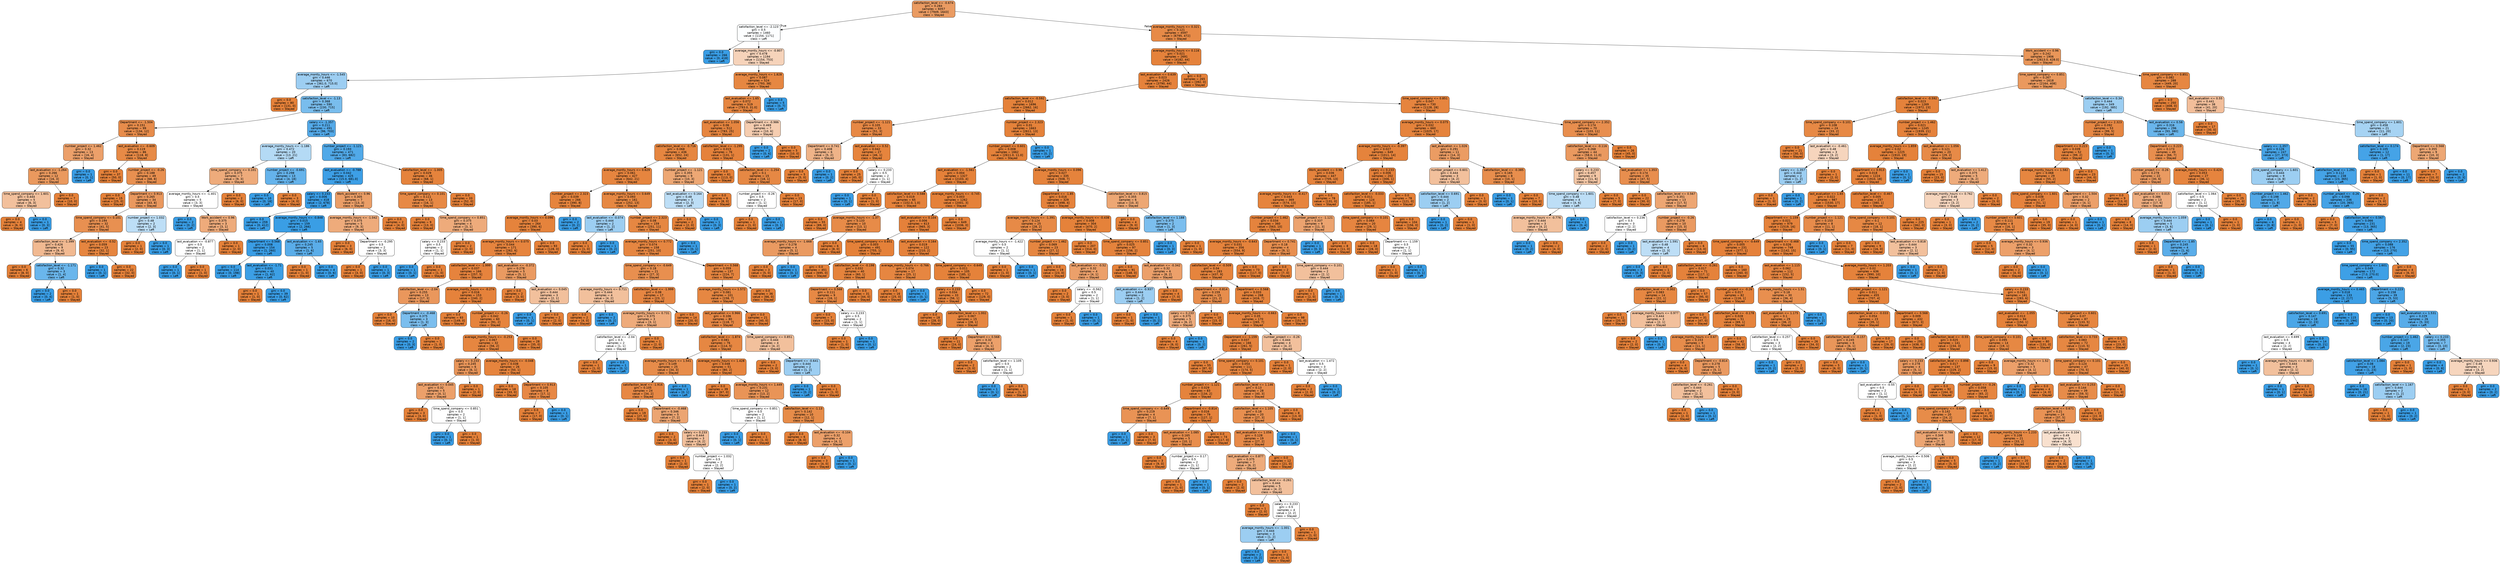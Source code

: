 digraph Tree {
node [shape=box, style="filled, rounded", color="black", fontname="helvetica"] ;
edge [fontname="helvetica"] ;
0 [label="satisfaction_level <= -0.674\ngini = 0.284\nsamples = 6057\nvalue = [7949, 1643]\nclass = Stayed", fillcolor="#ea9b62"] ;
1 [label="satisfaction_level <= -2.123\ngini = 0.5\nsamples = 1460\nvalue = [1154, 1171]\nclass = Left", fillcolor="#fcfeff"] ;
0 -> 1 [labeldistance=2.5, labelangle=45, headlabel="True"] ;
2 [label="gini = 0.0\nsamples = 266\nvalue = [0, 418]\nclass = Left", fillcolor="#399de5"] ;
1 -> 2 ;
3 [label="average_montly_hours <= -0.807\ngini = 0.478\nsamples = 1194\nvalue = [1154, 753]\nclass = Stayed", fillcolor="#f6d3ba"] ;
1 -> 3 ;
4 [label="average_montly_hours <= -1.545\ngini = 0.446\nsamples = 670\nvalue = [361.0, 715.0]\nclass = Left", fillcolor="#9dcef2"] ;
3 -> 4 ;
5 [label="gini = 0.0\nsamples = 80\nvalue = [131, 0]\nclass = Stayed", fillcolor="#e58139"] ;
4 -> 5 ;
6 [label="satisfaction_level <= -1.13\ngini = 0.368\nsamples = 590\nvalue = [230, 715]\nclass = Left", fillcolor="#79bded"] ;
4 -> 6 ;
7 [label="Department <= -1.504\ngini = 0.151\nsamples = 99\nvalue = [134, 12]\nclass = Stayed", fillcolor="#e78c4b"] ;
6 -> 7 ;
8 [label="number_project <= 1.462\ngini = 0.32\nsamples = 13\nvalue = [16, 4]\nclass = Stayed", fillcolor="#eca06a"] ;
7 -> 8 ;
9 [label="last_evaluation <= -1.264\ngini = 0.266\nsamples = 12\nvalue = [16, 3]\nclass = Stayed", fillcolor="#ea995e"] ;
8 -> 9 ;
10 [label="time_spend_company <= 1.601\ngini = 0.444\nsamples = 5\nvalue = [6, 3]\nclass = Stayed", fillcolor="#f2c09c"] ;
9 -> 10 ;
11 [label="gini = 0.0\nsamples = 4\nvalue = [6, 0]\nclass = Stayed", fillcolor="#e58139"] ;
10 -> 11 ;
12 [label="gini = 0.0\nsamples = 1\nvalue = [0, 3]\nclass = Left", fillcolor="#399de5"] ;
10 -> 12 ;
13 [label="gini = 0.0\nsamples = 7\nvalue = [10, 0]\nclass = Stayed", fillcolor="#e58139"] ;
9 -> 13 ;
14 [label="gini = 0.0\nsamples = 1\nvalue = [0, 1]\nclass = Left", fillcolor="#399de5"] ;
8 -> 14 ;
15 [label="last_evaluation <= -0.609\ngini = 0.119\nsamples = 86\nvalue = [118, 8]\nclass = Stayed", fillcolor="#e78a46"] ;
7 -> 15 ;
16 [label="gini = 0.0\nsamples = 37\nvalue = [50, 0]\nclass = Stayed", fillcolor="#e58139"] ;
15 -> 16 ;
17 [label="number_project <= -0.26\ngini = 0.188\nsamples = 49\nvalue = [68, 8]\nclass = Stayed", fillcolor="#e89050"] ;
15 -> 17 ;
18 [label="gini = 0.0\nsamples = 15\nvalue = [25, 0]\nclass = Stayed", fillcolor="#e58139"] ;
17 -> 18 ;
19 [label="Department <= 0.913\ngini = 0.265\nsamples = 34\nvalue = [43, 8]\nclass = Stayed", fillcolor="#ea985e"] ;
17 -> 19 ;
20 [label="time_spend_company <= 0.101\ngini = 0.194\nsamples = 32\nvalue = [41, 5]\nclass = Stayed", fillcolor="#e89051"] ;
19 -> 20 ;
21 [label="satisfaction_level <= -1.399\ngini = 0.426\nsamples = 9\nvalue = [9, 4]\nclass = Stayed", fillcolor="#f1b991"] ;
20 -> 21 ;
22 [label="gini = 0.0\nsamples = 6\nvalue = [8, 0]\nclass = Stayed", fillcolor="#e58139"] ;
21 -> 22 ;
23 [label="satisfaction_level <= -1.171\ngini = 0.32\nsamples = 3\nvalue = [1, 4]\nclass = Left", fillcolor="#6ab6ec"] ;
21 -> 23 ;
24 [label="gini = 0.0\nsamples = 2\nvalue = [0, 4]\nclass = Left", fillcolor="#399de5"] ;
23 -> 24 ;
25 [label="gini = 0.0\nsamples = 1\nvalue = [1, 0]\nclass = Stayed", fillcolor="#e58139"] ;
23 -> 25 ;
26 [label="last_evaluation <= -0.52\ngini = 0.059\nsamples = 23\nvalue = [32, 1]\nclass = Stayed", fillcolor="#e6853f"] ;
20 -> 26 ;
27 [label="gini = 0.0\nsamples = 1\nvalue = [0, 1]\nclass = Left", fillcolor="#399de5"] ;
26 -> 27 ;
28 [label="gini = 0.0\nsamples = 22\nvalue = [32, 0]\nclass = Stayed", fillcolor="#e58139"] ;
26 -> 28 ;
29 [label="number_project <= 1.032\ngini = 0.48\nsamples = 2\nvalue = [2, 3]\nclass = Left", fillcolor="#bddef6"] ;
19 -> 29 ;
30 [label="gini = 0.0\nsamples = 1\nvalue = [2, 0]\nclass = Stayed", fillcolor="#e58139"] ;
29 -> 30 ;
31 [label="gini = 0.0\nsamples = 1\nvalue = [0, 3]\nclass = Left", fillcolor="#399de5"] ;
29 -> 31 ;
32 [label="salary <= -1.357\ngini = 0.211\nsamples = 491\nvalue = [96, 703]\nclass = Left", fillcolor="#54aae9"] ;
6 -> 32 ;
33 [label="average_montly_hours <= -1.186\ngini = 0.472\nsamples = 20\nvalue = [13, 21]\nclass = Left", fillcolor="#b4daf5"] ;
32 -> 33 ;
34 [label="time_spend_company <= 0.101\ngini = 0.375\nsamples = 7\nvalue = [9, 3]\nclass = Stayed", fillcolor="#eeab7b"] ;
33 -> 34 ;
35 [label="average_montly_hours <= -1.401\ngini = 0.5\nsamples = 5\nvalue = [3, 3]\nclass = Stayed", fillcolor="#ffffff"] ;
34 -> 35 ;
36 [label="gini = 0.0\nsamples = 2\nvalue = [0, 2]\nclass = Left", fillcolor="#399de5"] ;
35 -> 36 ;
37 [label="Work_accident <= 0.96\ngini = 0.375\nsamples = 3\nvalue = [3, 1]\nclass = Stayed", fillcolor="#eeab7b"] ;
35 -> 37 ;
38 [label="last_evaluation <= -0.877\ngini = 0.5\nsamples = 2\nvalue = [1, 1]\nclass = Stayed", fillcolor="#ffffff"] ;
37 -> 38 ;
39 [label="gini = 0.0\nsamples = 1\nvalue = [0, 1]\nclass = Left", fillcolor="#399de5"] ;
38 -> 39 ;
40 [label="gini = 0.0\nsamples = 1\nvalue = [1, 0]\nclass = Stayed", fillcolor="#e58139"] ;
38 -> 40 ;
41 [label="gini = 0.0\nsamples = 1\nvalue = [2, 0]\nclass = Stayed", fillcolor="#e58139"] ;
37 -> 41 ;
42 [label="gini = 0.0\nsamples = 2\nvalue = [6, 0]\nclass = Stayed", fillcolor="#e58139"] ;
34 -> 42 ;
43 [label="number_project <= -0.691\ngini = 0.298\nsamples = 13\nvalue = [4, 18]\nclass = Left", fillcolor="#65b3eb"] ;
33 -> 43 ;
44 [label="gini = 0.0\nsamples = 10\nvalue = [0, 18]\nclass = Left", fillcolor="#399de5"] ;
43 -> 44 ;
45 [label="gini = 0.0\nsamples = 3\nvalue = [4, 0]\nclass = Stayed", fillcolor="#e58139"] ;
43 -> 45 ;
46 [label="number_project <= -1.121\ngini = 0.193\nsamples = 471\nvalue = [83, 682]\nclass = Left", fillcolor="#51a9e8"] ;
32 -> 46 ;
47 [label="last_evaluation <= -0.788\ngini = 0.042\nsamples = 425\nvalue = [15.0, 681.0]\nclass = Left", fillcolor="#3d9fe6"] ;
46 -> 47 ;
48 [label="salary <= 0.233\ngini = 0.006\nsamples = 418\nvalue = [2, 678]\nclass = Left", fillcolor="#3a9de5"] ;
47 -> 48 ;
49 [label="gini = 0.0\nsamples = 259\nvalue = [0, 412]\nclass = Left", fillcolor="#399de5"] ;
48 -> 49 ;
50 [label="average_montly_hours <= -0.848\ngini = 0.015\nsamples = 159\nvalue = [2, 266]\nclass = Left", fillcolor="#3a9ee5"] ;
48 -> 50 ;
51 [label="Department <= 0.568\ngini = 0.008\nsamples = 154\nvalue = [1, 260]\nclass = Left", fillcolor="#3a9de5"] ;
50 -> 51 ;
52 [label="gini = 0.0\nsamples = 114\nvalue = [0, 198]\nclass = Left", fillcolor="#399de5"] ;
51 -> 52 ;
53 [label="last_evaluation <= -1.71\ngini = 0.031\nsamples = 40\nvalue = [1, 62]\nclass = Left", fillcolor="#3c9fe5"] ;
51 -> 53 ;
54 [label="gini = 0.0\nsamples = 1\nvalue = [1, 0]\nclass = Stayed", fillcolor="#e58139"] ;
53 -> 54 ;
55 [label="gini = 0.0\nsamples = 39\nvalue = [0, 62]\nclass = Left", fillcolor="#399de5"] ;
53 -> 55 ;
56 [label="last_evaluation <= -1.65\ngini = 0.245\nsamples = 5\nvalue = [1, 6]\nclass = Left", fillcolor="#5aade9"] ;
50 -> 56 ;
57 [label="gini = 0.0\nsamples = 1\nvalue = [1, 0]\nclass = Stayed", fillcolor="#e58139"] ;
56 -> 57 ;
58 [label="gini = 0.0\nsamples = 4\nvalue = [0, 6]\nclass = Left", fillcolor="#399de5"] ;
56 -> 58 ;
59 [label="Work_accident <= 0.96\ngini = 0.305\nsamples = 7\nvalue = [13, 3]\nclass = Stayed", fillcolor="#eb9e67"] ;
47 -> 59 ;
60 [label="average_montly_hours <= -1.042\ngini = 0.375\nsamples = 5\nvalue = [9, 3]\nclass = Stayed", fillcolor="#eeab7b"] ;
59 -> 60 ;
61 [label="gini = 0.0\nsamples = 3\nvalue = [6, 0]\nclass = Stayed", fillcolor="#e58139"] ;
60 -> 61 ;
62 [label="Department <= -0.295\ngini = 0.5\nsamples = 2\nvalue = [3, 3]\nclass = Stayed", fillcolor="#ffffff"] ;
60 -> 62 ;
63 [label="gini = 0.0\nsamples = 1\nvalue = [3, 0]\nclass = Stayed", fillcolor="#e58139"] ;
62 -> 63 ;
64 [label="gini = 0.0\nsamples = 1\nvalue = [0, 3]\nclass = Left", fillcolor="#399de5"] ;
62 -> 64 ;
65 [label="gini = 0.0\nsamples = 2\nvalue = [4, 0]\nclass = Stayed", fillcolor="#e58139"] ;
59 -> 65 ;
66 [label="satisfaction_level <= -1.005\ngini = 0.029\nsamples = 46\nvalue = [68, 1]\nclass = Stayed", fillcolor="#e5833c"] ;
46 -> 66 ;
67 [label="time_spend_company <= 0.101\ngini = 0.111\nsamples = 13\nvalue = [16, 1]\nclass = Stayed", fillcolor="#e78945"] ;
66 -> 67 ;
68 [label="gini = 0.0\nsamples = 9\nvalue = [13, 0]\nclass = Stayed", fillcolor="#e58139"] ;
67 -> 68 ;
69 [label="time_spend_company <= 0.851\ngini = 0.375\nsamples = 4\nvalue = [3, 1]\nclass = Stayed", fillcolor="#eeab7b"] ;
67 -> 69 ;
70 [label="salary <= 0.233\ngini = 0.5\nsamples = 2\nvalue = [1, 1]\nclass = Stayed", fillcolor="#ffffff"] ;
69 -> 70 ;
71 [label="gini = 0.0\nsamples = 1\nvalue = [0, 1]\nclass = Left", fillcolor="#399de5"] ;
70 -> 71 ;
72 [label="gini = 0.0\nsamples = 1\nvalue = [1, 0]\nclass = Stayed", fillcolor="#e58139"] ;
70 -> 72 ;
73 [label="gini = 0.0\nsamples = 2\nvalue = [2, 0]\nclass = Stayed", fillcolor="#e58139"] ;
69 -> 73 ;
74 [label="gini = 0.0\nsamples = 33\nvalue = [52, 0]\nclass = Stayed", fillcolor="#e58139"] ;
66 -> 74 ;
75 [label="average_montly_hours <= 1.828\ngini = 0.087\nsamples = 524\nvalue = [793, 38]\nclass = Stayed", fillcolor="#e68742"] ;
3 -> 75 ;
76 [label="last_evaluation <= 1.65\ngini = 0.072\nsamples = 519\nvalue = [793.0, 31.0]\nclass = Stayed", fillcolor="#e68641"] ;
75 -> 76 ;
77 [label="last_evaluation <= 1.056\ngini = 0.06\nsamples = 512\nvalue = [783, 25]\nclass = Stayed", fillcolor="#e6853f"] ;
76 -> 77 ;
78 [label="satisfaction_level <= -0.716\ngini = 0.068\nsamples = 436\nvalue = [652, 24]\nclass = Stayed", fillcolor="#e68640"] ;
77 -> 78 ;
79 [label="average_montly_hours <= 0.629\ngini = 0.061\nsamples = 427\nvalue = [642, 21]\nclass = Stayed", fillcolor="#e6853f"] ;
78 -> 79 ;
80 [label="number_project <= 2.323\ngini = 0.039\nsamples = 266\nvalue = [390, 8]\nclass = Stayed", fillcolor="#e6843d"] ;
79 -> 80 ;
81 [label="average_montly_hours <= 0.096\ngini = 0.03\nsamples = 264\nvalue = [390, 6]\nclass = Stayed", fillcolor="#e5833c"] ;
80 -> 81 ;
82 [label="average_montly_hours <= 0.075\ngini = 0.044\nsamples = 171\nvalue = [262, 6]\nclass = Stayed", fillcolor="#e6843e"] ;
81 -> 82 ;
83 [label="satisfaction_level <= -1.999\ngini = 0.037\nsamples = 166\nvalue = [257, 5]\nclass = Stayed", fillcolor="#e6833d"] ;
82 -> 83 ;
84 [label="satisfaction_level <= -2.04\ngini = 0.255\nsamples = 13\nvalue = [17, 3]\nclass = Stayed", fillcolor="#ea975c"] ;
83 -> 84 ;
85 [label="gini = 0.0\nsamples = 10\nvalue = [16, 0]\nclass = Stayed", fillcolor="#e58139"] ;
84 -> 85 ;
86 [label="Department <= -0.468\ngini = 0.375\nsamples = 3\nvalue = [1, 3]\nclass = Left", fillcolor="#7bbeee"] ;
84 -> 86 ;
87 [label="gini = 0.0\nsamples = 2\nvalue = [0, 3]\nclass = Left", fillcolor="#399de5"] ;
86 -> 87 ;
88 [label="gini = 0.0\nsamples = 1\nvalue = [1, 0]\nclass = Stayed", fillcolor="#e58139"] ;
86 -> 88 ;
89 [label="average_montly_hours <= -0.274\ngini = 0.016\nsamples = 153\nvalue = [240, 2]\nclass = Stayed", fillcolor="#e5823b"] ;
83 -> 89 ;
90 [label="gini = 0.0\nsamples = 93\nvalue = [149, 0]\nclass = Stayed", fillcolor="#e58139"] ;
89 -> 90 ;
91 [label="number_project <= -0.26\ngini = 0.042\nsamples = 60\nvalue = [91, 2]\nclass = Stayed", fillcolor="#e6843d"] ;
89 -> 91 ;
92 [label="average_montly_hours <= -0.253\ngini = 0.067\nsamples = 32\nvalue = [56, 2]\nclass = Stayed", fillcolor="#e68640"] ;
91 -> 92 ;
93 [label="salary <= 0.233\ngini = 0.245\nsamples = 6\nvalue = [6, 1]\nclass = Stayed", fillcolor="#e9965a"] ;
92 -> 93 ;
94 [label="last_evaluation <= 0.045\ngini = 0.32\nsamples = 5\nvalue = [4, 1]\nclass = Stayed", fillcolor="#eca06a"] ;
93 -> 94 ;
95 [label="gini = 0.0\nsamples = 3\nvalue = [3, 0]\nclass = Stayed", fillcolor="#e58139"] ;
94 -> 95 ;
96 [label="time_spend_company <= 0.851\ngini = 0.5\nsamples = 2\nvalue = [1, 1]\nclass = Stayed", fillcolor="#ffffff"] ;
94 -> 96 ;
97 [label="gini = 0.0\nsamples = 1\nvalue = [0, 1]\nclass = Left", fillcolor="#399de5"] ;
96 -> 97 ;
98 [label="gini = 0.0\nsamples = 1\nvalue = [1, 0]\nclass = Stayed", fillcolor="#e58139"] ;
96 -> 98 ;
99 [label="gini = 0.0\nsamples = 1\nvalue = [2, 0]\nclass = Stayed", fillcolor="#e58139"] ;
93 -> 99 ;
100 [label="average_montly_hours <= -0.048\ngini = 0.038\nsamples = 26\nvalue = [50, 1]\nclass = Stayed", fillcolor="#e6843d"] ;
92 -> 100 ;
101 [label="gini = 0.0\nsamples = 18\nvalue = [33, 0]\nclass = Stayed", fillcolor="#e58139"] ;
100 -> 101 ;
102 [label="Department <= 0.913\ngini = 0.105\nsamples = 8\nvalue = [17, 1]\nclass = Stayed", fillcolor="#e78845"] ;
100 -> 102 ;
103 [label="gini = 0.0\nsamples = 7\nvalue = [17, 0]\nclass = Stayed", fillcolor="#e58139"] ;
102 -> 103 ;
104 [label="gini = 0.0\nsamples = 1\nvalue = [0, 1]\nclass = Left", fillcolor="#399de5"] ;
102 -> 104 ;
105 [label="gini = 0.0\nsamples = 28\nvalue = [35, 0]\nclass = Stayed", fillcolor="#e58139"] ;
91 -> 105 ;
106 [label="last_evaluation <= -0.372\ngini = 0.278\nsamples = 5\nvalue = [5, 1]\nclass = Stayed", fillcolor="#ea9a61"] ;
82 -> 106 ;
107 [label="gini = 0.0\nsamples = 2\nvalue = [3, 0]\nclass = Stayed", fillcolor="#e58139"] ;
106 -> 107 ;
108 [label="last_evaluation <= 0.045\ngini = 0.444\nsamples = 3\nvalue = [2, 1]\nclass = Stayed", fillcolor="#f2c09c"] ;
106 -> 108 ;
109 [label="gini = 0.0\nsamples = 1\nvalue = [0, 1]\nclass = Left", fillcolor="#399de5"] ;
108 -> 109 ;
110 [label="gini = 0.0\nsamples = 2\nvalue = [2, 0]\nclass = Stayed", fillcolor="#e58139"] ;
108 -> 110 ;
111 [label="gini = 0.0\nsamples = 93\nvalue = [128, 0]\nclass = Stayed", fillcolor="#e58139"] ;
81 -> 111 ;
112 [label="gini = 0.0\nsamples = 2\nvalue = [0, 2]\nclass = Left", fillcolor="#399de5"] ;
80 -> 112 ;
113 [label="average_montly_hours <= 0.649\ngini = 0.093\nsamples = 161\nvalue = [252, 13]\nclass = Stayed", fillcolor="#e68843"] ;
79 -> 113 ;
114 [label="last_evaluation <= -0.074\ngini = 0.444\nsamples = 2\nvalue = [1, 2]\nclass = Left", fillcolor="#9ccef2"] ;
113 -> 114 ;
115 [label="gini = 0.0\nsamples = 1\nvalue = [1, 0]\nclass = Stayed", fillcolor="#e58139"] ;
114 -> 115 ;
116 [label="gini = 0.0\nsamples = 1\nvalue = [0, 2]\nclass = Left", fillcolor="#399de5"] ;
114 -> 116 ;
117 [label="number_project <= 2.323\ngini = 0.08\nsamples = 159\nvalue = [251, 11]\nclass = Stayed", fillcolor="#e68742"] ;
113 -> 117 ;
118 [label="average_montly_hours <= 0.772\ngini = 0.074\nsamples = 158\nvalue = [251, 10]\nclass = Stayed", fillcolor="#e68641"] ;
117 -> 118 ;
119 [label="time_spend_company <= -0.649\ngini = 0.18\nsamples = 21\nvalue = [27, 3]\nclass = Stayed", fillcolor="#e88f4f"] ;
118 -> 119 ;
120 [label="average_montly_hours <= 0.711\ngini = 0.444\nsamples = 4\nvalue = [4, 2]\nclass = Stayed", fillcolor="#f2c09c"] ;
119 -> 120 ;
121 [label="gini = 0.0\nsamples = 2\nvalue = [4, 0]\nclass = Stayed", fillcolor="#e58139"] ;
120 -> 121 ;
122 [label="gini = 0.0\nsamples = 2\nvalue = [0, 2]\nclass = Left", fillcolor="#399de5"] ;
120 -> 122 ;
123 [label="satisfaction_level <= -1.999\ngini = 0.08\nsamples = 17\nvalue = [23, 1]\nclass = Stayed", fillcolor="#e68642"] ;
119 -> 123 ;
124 [label="average_montly_hours <= 0.731\ngini = 0.375\nsamples = 3\nvalue = [3, 1]\nclass = Stayed", fillcolor="#eeab7b"] ;
123 -> 124 ;
125 [label="satisfaction_level <= -2.04\ngini = 0.5\nsamples = 2\nvalue = [1, 1]\nclass = Stayed", fillcolor="#ffffff"] ;
124 -> 125 ;
126 [label="gini = 0.0\nsamples = 1\nvalue = [1, 0]\nclass = Stayed", fillcolor="#e58139"] ;
125 -> 126 ;
127 [label="gini = 0.0\nsamples = 1\nvalue = [0, 1]\nclass = Left", fillcolor="#399de5"] ;
125 -> 127 ;
128 [label="gini = 0.0\nsamples = 1\nvalue = [2, 0]\nclass = Stayed", fillcolor="#e58139"] ;
124 -> 128 ;
129 [label="gini = 0.0\nsamples = 14\nvalue = [20, 0]\nclass = Stayed", fillcolor="#e58139"] ;
123 -> 129 ;
130 [label="Department <= 0.568\ngini = 0.059\nsamples = 137\nvalue = [224, 7]\nclass = Stayed", fillcolor="#e6853f"] ;
118 -> 130 ;
131 [label="average_montly_hours <= 1.572\ngini = 0.081\nsamples = 101\nvalue = [158, 7]\nclass = Stayed", fillcolor="#e68742"] ;
130 -> 131 ;
132 [label="last_evaluation <= 0.966\ngini = 0.106\nsamples = 80\nvalue = [118, 7]\nclass = Stayed", fillcolor="#e78845"] ;
131 -> 132 ;
133 [label="satisfaction_level <= -1.874\ngini = 0.081\nsamples = 76\nvalue = [114, 5]\nclass = Stayed", fillcolor="#e68742"] ;
132 -> 133 ;
134 [label="average_montly_hours <= 1.541\ngini = 0.149\nsamples = 25\nvalue = [34, 3]\nclass = Stayed", fillcolor="#e78c4a"] ;
133 -> 134 ;
135 [label="satisfaction_level <= -1.916\ngini = 0.105\nsamples = 24\nvalue = [34, 2]\nclass = Stayed", fillcolor="#e78845"] ;
134 -> 135 ;
136 [label="gini = 0.0\nsamples = 19\nvalue = [27, 0]\nclass = Stayed", fillcolor="#e58139"] ;
135 -> 136 ;
137 [label="Department <= -0.468\ngini = 0.346\nsamples = 5\nvalue = [7, 2]\nclass = Stayed", fillcolor="#eca572"] ;
135 -> 137 ;
138 [label="gini = 0.0\nsamples = 2\nvalue = [3, 0]\nclass = Stayed", fillcolor="#e58139"] ;
137 -> 138 ;
139 [label="salary <= 0.233\ngini = 0.444\nsamples = 3\nvalue = [4, 2]\nclass = Stayed", fillcolor="#f2c09c"] ;
137 -> 139 ;
140 [label="gini = 0.0\nsamples = 1\nvalue = [2, 0]\nclass = Stayed", fillcolor="#e58139"] ;
139 -> 140 ;
141 [label="number_project <= 1.032\ngini = 0.5\nsamples = 2\nvalue = [2, 2]\nclass = Stayed", fillcolor="#ffffff"] ;
139 -> 141 ;
142 [label="gini = 0.0\nsamples = 1\nvalue = [2, 0]\nclass = Stayed", fillcolor="#e58139"] ;
141 -> 142 ;
143 [label="gini = 0.0\nsamples = 1\nvalue = [0, 2]\nclass = Left", fillcolor="#399de5"] ;
141 -> 143 ;
144 [label="gini = 0.0\nsamples = 1\nvalue = [0, 1]\nclass = Left", fillcolor="#399de5"] ;
134 -> 144 ;
145 [label="average_montly_hours <= 1.428\ngini = 0.048\nsamples = 51\nvalue = [80, 2]\nclass = Stayed", fillcolor="#e6843e"] ;
133 -> 145 ;
146 [label="gini = 0.0\nsamples = 39\nvalue = [67, 0]\nclass = Stayed", fillcolor="#e58139"] ;
145 -> 146 ;
147 [label="average_montly_hours <= 1.449\ngini = 0.231\nsamples = 12\nvalue = [13, 2]\nclass = Stayed", fillcolor="#e99457"] ;
145 -> 147 ;
148 [label="time_spend_company <= 0.851\ngini = 0.5\nsamples = 2\nvalue = [1, 1]\nclass = Stayed", fillcolor="#ffffff"] ;
147 -> 148 ;
149 [label="gini = 0.0\nsamples = 1\nvalue = [0, 1]\nclass = Left", fillcolor="#399de5"] ;
148 -> 149 ;
150 [label="gini = 0.0\nsamples = 1\nvalue = [1, 0]\nclass = Stayed", fillcolor="#e58139"] ;
148 -> 150 ;
151 [label="satisfaction_level <= -1.13\ngini = 0.142\nsamples = 10\nvalue = [12, 1]\nclass = Stayed", fillcolor="#e78c49"] ;
147 -> 151 ;
152 [label="gini = 0.0\nsamples = 6\nvalue = [8, 0]\nclass = Stayed", fillcolor="#e58139"] ;
151 -> 152 ;
153 [label="last_evaluation <= -0.104\ngini = 0.32\nsamples = 4\nvalue = [4, 1]\nclass = Stayed", fillcolor="#eca06a"] ;
151 -> 153 ;
154 [label="gini = 0.0\nsamples = 3\nvalue = [4, 0]\nclass = Stayed", fillcolor="#e58139"] ;
153 -> 154 ;
155 [label="gini = 0.0\nsamples = 1\nvalue = [0, 1]\nclass = Left", fillcolor="#399de5"] ;
153 -> 155 ;
156 [label="time_spend_company <= 0.851\ngini = 0.444\nsamples = 4\nvalue = [4, 2]\nclass = Stayed", fillcolor="#f2c09c"] ;
132 -> 156 ;
157 [label="gini = 0.0\nsamples = 2\nvalue = [3, 0]\nclass = Stayed", fillcolor="#e58139"] ;
156 -> 157 ;
158 [label="Department <= -0.641\ngini = 0.444\nsamples = 2\nvalue = [1, 2]\nclass = Left", fillcolor="#9ccef2"] ;
156 -> 158 ;
159 [label="gini = 0.0\nsamples = 1\nvalue = [0, 2]\nclass = Left", fillcolor="#399de5"] ;
158 -> 159 ;
160 [label="gini = 0.0\nsamples = 1\nvalue = [1, 0]\nclass = Stayed", fillcolor="#e58139"] ;
158 -> 160 ;
161 [label="gini = 0.0\nsamples = 21\nvalue = [40, 0]\nclass = Stayed", fillcolor="#e58139"] ;
131 -> 161 ;
162 [label="gini = 0.0\nsamples = 36\nvalue = [66, 0]\nclass = Stayed", fillcolor="#e58139"] ;
130 -> 162 ;
163 [label="gini = 0.0\nsamples = 1\nvalue = [0, 1]\nclass = Left", fillcolor="#399de5"] ;
117 -> 163 ;
164 [label="number_project <= -1.121\ngini = 0.355\nsamples = 9\nvalue = [10, 3]\nclass = Stayed", fillcolor="#eda774"] ;
78 -> 164 ;
165 [label="last_evaluation <= 0.164\ngini = 0.48\nsamples = 3\nvalue = [2, 3]\nclass = Left", fillcolor="#bddef6"] ;
164 -> 165 ;
166 [label="gini = 0.0\nsamples = 2\nvalue = [2, 0]\nclass = Stayed", fillcolor="#e58139"] ;
165 -> 166 ;
167 [label="gini = 0.0\nsamples = 1\nvalue = [0, 3]\nclass = Left", fillcolor="#399de5"] ;
165 -> 167 ;
168 [label="gini = 0.0\nsamples = 6\nvalue = [8, 0]\nclass = Stayed", fillcolor="#e58139"] ;
164 -> 168 ;
169 [label="satisfaction_level <= -1.295\ngini = 0.015\nsamples = 76\nvalue = [131, 1]\nclass = Stayed", fillcolor="#e5823b"] ;
77 -> 169 ;
170 [label="gini = 0.0\nsamples = 61\nvalue = [113, 0]\nclass = Stayed", fillcolor="#e58139"] ;
169 -> 170 ;
171 [label="satisfaction_level <= -1.254\ngini = 0.1\nsamples = 15\nvalue = [18, 1]\nclass = Stayed", fillcolor="#e68844"] ;
169 -> 171 ;
172 [label="number_project <= -0.26\ngini = 0.5\nsamples = 2\nvalue = [1, 1]\nclass = Stayed", fillcolor="#ffffff"] ;
171 -> 172 ;
173 [label="gini = 0.0\nsamples = 1\nvalue = [1, 0]\nclass = Stayed", fillcolor="#e58139"] ;
172 -> 173 ;
174 [label="gini = 0.0\nsamples = 1\nvalue = [0, 1]\nclass = Left", fillcolor="#399de5"] ;
172 -> 174 ;
175 [label="gini = 0.0\nsamples = 13\nvalue = [17, 0]\nclass = Stayed", fillcolor="#e58139"] ;
171 -> 175 ;
176 [label="Department <= -0.986\ngini = 0.469\nsamples = 7\nvalue = [10, 6]\nclass = Stayed", fillcolor="#f5cdb0"] ;
76 -> 176 ;
177 [label="gini = 0.0\nsamples = 2\nvalue = [0, 6]\nclass = Left", fillcolor="#399de5"] ;
176 -> 177 ;
178 [label="gini = 0.0\nsamples = 5\nvalue = [10, 0]\nclass = Stayed", fillcolor="#e58139"] ;
176 -> 178 ;
179 [label="gini = 0.0\nsamples = 5\nvalue = [0, 7]\nclass = Left", fillcolor="#399de5"] ;
75 -> 179 ;
180 [label="average_montly_hours <= 0.321\ngini = 0.121\nsamples = 4597\nvalue = [6795, 472]\nclass = Stayed", fillcolor="#e78a47"] ;
0 -> 180 [labeldistance=2.5, labelangle=-45, headlabel="False"] ;
181 [label="average_montly_hours <= 0.116\ngini = 0.021\nsamples = 2691\nvalue = [4182, 44]\nclass = Stayed", fillcolor="#e5823b"] ;
180 -> 181 ;
182 [label="last_evaluation <= 0.639\ngini = 0.023\nsamples = 2426\nvalue = [3790, 44]\nclass = Stayed", fillcolor="#e5823b"] ;
181 -> 182 ;
183 [label="satisfaction_level <= -0.592\ngini = 0.012\nsamples = 1696\nvalue = [2662, 16]\nclass = Stayed", fillcolor="#e5823a"] ;
182 -> 183 ;
184 [label="number_project <= -1.121\ngini = 0.105\nsamples = 33\nvalue = [51, 3]\nclass = Stayed", fillcolor="#e78845"] ;
183 -> 184 ;
185 [label="Department <= 0.741\ngini = 0.408\nsamples = 6\nvalue = [5, 2]\nclass = Stayed", fillcolor="#efb388"] ;
184 -> 185 ;
186 [label="gini = 0.0\nsamples = 5\nvalue = [5, 0]\nclass = Stayed", fillcolor="#e58139"] ;
185 -> 186 ;
187 [label="gini = 0.0\nsamples = 1\nvalue = [0, 2]\nclass = Left", fillcolor="#399de5"] ;
185 -> 187 ;
188 [label="last_evaluation <= 0.52\ngini = 0.042\nsamples = 27\nvalue = [46, 1]\nclass = Stayed", fillcolor="#e6843d"] ;
184 -> 188 ;
189 [label="gini = 0.0\nsamples = 25\nvalue = [45, 0]\nclass = Stayed", fillcolor="#e58139"] ;
188 -> 189 ;
190 [label="salary <= 0.233\ngini = 0.5\nsamples = 2\nvalue = [1, 1]\nclass = Stayed", fillcolor="#ffffff"] ;
188 -> 190 ;
191 [label="gini = 0.0\nsamples = 1\nvalue = [0, 1]\nclass = Left", fillcolor="#399de5"] ;
190 -> 191 ;
192 [label="gini = 0.0\nsamples = 1\nvalue = [1, 0]\nclass = Stayed", fillcolor="#e58139"] ;
190 -> 192 ;
193 [label="number_project <= 2.323\ngini = 0.01\nsamples = 1663\nvalue = [2611, 13]\nclass = Stayed", fillcolor="#e5823a"] ;
183 -> 193 ;
194 [label="number_project <= 0.601\ngini = 0.008\nsamples = 1662\nvalue = [2611.0, 11.0]\nclass = Stayed", fillcolor="#e5823a"] ;
193 -> 194 ;
195 [label="last_evaluation <= -1.561\ngini = 0.004\nsamples = 1327\nvalue = [2103, 4]\nclass = Stayed", fillcolor="#e58139"] ;
194 -> 195 ;
196 [label="satisfaction_level <= 0.588\ngini = 0.019\nsamples = 65\nvalue = [102.0, 1.0]\nclass = Stayed", fillcolor="#e5823b"] ;
195 -> 196 ;
197 [label="gini = 0.0\nsamples = 55\nvalue = [89, 0]\nclass = Stayed", fillcolor="#e58139"] ;
196 -> 197 ;
198 [label="average_montly_hours <= -1.37\ngini = 0.133\nsamples = 10\nvalue = [13, 1]\nclass = Stayed", fillcolor="#e78b48"] ;
196 -> 198 ;
199 [label="average_montly_hours <= -1.668\ngini = 0.278\nsamples = 4\nvalue = [5, 1]\nclass = Stayed", fillcolor="#ea9a61"] ;
198 -> 199 ;
200 [label="gini = 0.0\nsamples = 3\nvalue = [5, 0]\nclass = Stayed", fillcolor="#e58139"] ;
199 -> 200 ;
201 [label="gini = 0.0\nsamples = 1\nvalue = [0, 1]\nclass = Left", fillcolor="#399de5"] ;
199 -> 201 ;
202 [label="gini = 0.0\nsamples = 6\nvalue = [8, 0]\nclass = Stayed", fillcolor="#e58139"] ;
198 -> 202 ;
203 [label="average_montly_hours <= -0.745\ngini = 0.003\nsamples = 1262\nvalue = [2001, 3]\nclass = Stayed", fillcolor="#e58139"] ;
195 -> 203 ;
204 [label="last_evaluation <= 0.104\ngini = 0.006\nsamples = 613\nvalue = [965, 3]\nclass = Stayed", fillcolor="#e5813a"] ;
203 -> 204 ;
205 [label="time_spend_company <= 0.851\ngini = 0.003\nsamples = 491\nvalue = [755, 1]\nclass = Stayed", fillcolor="#e58139"] ;
204 -> 205 ;
206 [label="gini = 0.0\nsamples = 451\nvalue = [695, 0]\nclass = Stayed", fillcolor="#e58139"] ;
205 -> 206 ;
207 [label="satisfaction_level <= -0.198\ngini = 0.032\nsamples = 40\nvalue = [60, 1]\nclass = Stayed", fillcolor="#e5833c"] ;
205 -> 207 ;
208 [label="Department <= 0.568\ngini = 0.111\nsamples = 9\nvalue = [16, 1]\nclass = Stayed", fillcolor="#e78945"] ;
207 -> 208 ;
209 [label="gini = 0.0\nsamples = 7\nvalue = [15, 0]\nclass = Stayed", fillcolor="#e58139"] ;
208 -> 209 ;
210 [label="salary <= 0.233\ngini = 0.5\nsamples = 2\nvalue = [1, 1]\nclass = Stayed", fillcolor="#ffffff"] ;
208 -> 210 ;
211 [label="gini = 0.0\nsamples = 1\nvalue = [1, 0]\nclass = Stayed", fillcolor="#e58139"] ;
210 -> 211 ;
212 [label="gini = 0.0\nsamples = 1\nvalue = [0, 1]\nclass = Left", fillcolor="#399de5"] ;
210 -> 212 ;
213 [label="gini = 0.0\nsamples = 31\nvalue = [44, 0]\nclass = Stayed", fillcolor="#e58139"] ;
207 -> 213 ;
214 [label="last_evaluation <= 0.164\ngini = 0.019\nsamples = 122\nvalue = [210, 2]\nclass = Stayed", fillcolor="#e5823b"] ;
204 -> 214 ;
215 [label="average_montly_hours <= -0.766\ngini = 0.074\nsamples = 17\nvalue = [25, 1]\nclass = Stayed", fillcolor="#e68641"] ;
214 -> 215 ;
216 [label="gini = 0.0\nsamples = 16\nvalue = [25, 0]\nclass = Stayed", fillcolor="#e58139"] ;
215 -> 216 ;
217 [label="gini = 0.0\nsamples = 1\nvalue = [0, 1]\nclass = Left", fillcolor="#399de5"] ;
215 -> 217 ;
218 [label="time_spend_company <= -0.649\ngini = 0.011\nsamples = 105\nvalue = [185, 1]\nclass = Stayed", fillcolor="#e5823a"] ;
214 -> 218 ;
219 [label="salary <= 0.233\ngini = 0.034\nsamples = 33\nvalue = [56, 1]\nclass = Stayed", fillcolor="#e5833d"] ;
218 -> 219 ;
220 [label="gini = 0.0\nsamples = 18\nvalue = [28, 0]\nclass = Stayed", fillcolor="#e58139"] ;
219 -> 220 ;
221 [label="satisfaction_level <= 1.002\ngini = 0.067\nsamples = 15\nvalue = [28, 1]\nclass = Stayed", fillcolor="#e68640"] ;
219 -> 221 ;
222 [label="gini = 0.0\nsamples = 11\nvalue = [24, 0]\nclass = Stayed", fillcolor="#e58139"] ;
221 -> 222 ;
223 [label="Department <= 0.568\ngini = 0.32\nsamples = 4\nvalue = [4, 1]\nclass = Stayed", fillcolor="#eca06a"] ;
221 -> 223 ;
224 [label="gini = 0.0\nsamples = 2\nvalue = [3, 0]\nclass = Stayed", fillcolor="#e58139"] ;
223 -> 224 ;
225 [label="satisfaction_level <= 1.105\ngini = 0.5\nsamples = 2\nvalue = [1, 1]\nclass = Stayed", fillcolor="#ffffff"] ;
223 -> 225 ;
226 [label="gini = 0.0\nsamples = 1\nvalue = [0, 1]\nclass = Left", fillcolor="#399de5"] ;
225 -> 226 ;
227 [label="gini = 0.0\nsamples = 1\nvalue = [1, 0]\nclass = Stayed", fillcolor="#e58139"] ;
225 -> 227 ;
228 [label="gini = 0.0\nsamples = 72\nvalue = [129, 0]\nclass = Stayed", fillcolor="#e58139"] ;
218 -> 228 ;
229 [label="gini = 0.0\nsamples = 649\nvalue = [1036, 0]\nclass = Stayed", fillcolor="#e58139"] ;
203 -> 229 ;
230 [label="average_montly_hours <= 0.096\ngini = 0.027\nsamples = 335\nvalue = [508, 7]\nclass = Stayed", fillcolor="#e5833c"] ;
194 -> 230 ;
231 [label="Department <= -1.85\ngini = 0.016\nsamples = 329\nvalue = [498, 4]\nclass = Stayed", fillcolor="#e5823b"] ;
230 -> 231 ;
232 [label="average_montly_hours <= -1.391\ngini = 0.124\nsamples = 25\nvalue = [28, 2]\nclass = Stayed", fillcolor="#e78a47"] ;
231 -> 232 ;
233 [label="average_montly_hours <= -1.422\ngini = 0.5\nsamples = 2\nvalue = [1, 1]\nclass = Stayed", fillcolor="#ffffff"] ;
232 -> 233 ;
234 [label="gini = 0.0\nsamples = 1\nvalue = [1, 0]\nclass = Stayed", fillcolor="#e58139"] ;
233 -> 234 ;
235 [label="gini = 0.0\nsamples = 1\nvalue = [0, 1]\nclass = Left", fillcolor="#399de5"] ;
233 -> 235 ;
236 [label="number_project <= 1.462\ngini = 0.069\nsamples = 23\nvalue = [27, 1]\nclass = Stayed", fillcolor="#e68640"] ;
232 -> 236 ;
237 [label="gini = 0.0\nsamples = 19\nvalue = [23, 0]\nclass = Stayed", fillcolor="#e58139"] ;
236 -> 237 ;
238 [label="last_evaluation <= -0.52\ngini = 0.32\nsamples = 4\nvalue = [4, 1]\nclass = Stayed", fillcolor="#eca06a"] ;
236 -> 238 ;
239 [label="gini = 0.0\nsamples = 2\nvalue = [3, 0]\nclass = Stayed", fillcolor="#e58139"] ;
238 -> 239 ;
240 [label="salary <= -0.562\ngini = 0.5\nsamples = 2\nvalue = [1, 1]\nclass = Stayed", fillcolor="#ffffff"] ;
238 -> 240 ;
241 [label="gini = 0.0\nsamples = 1\nvalue = [1, 0]\nclass = Stayed", fillcolor="#e58139"] ;
240 -> 241 ;
242 [label="gini = 0.0\nsamples = 1\nvalue = [0, 1]\nclass = Left", fillcolor="#399de5"] ;
240 -> 242 ;
243 [label="average_montly_hours <= -0.438\ngini = 0.008\nsamples = 304\nvalue = [470, 2]\nclass = Stayed", fillcolor="#e5823a"] ;
231 -> 243 ;
244 [label="gini = 0.0\nsamples = 207\nvalue = [314, 0]\nclass = Stayed", fillcolor="#e58139"] ;
243 -> 244 ;
245 [label="time_spend_company <= 0.851\ngini = 0.025\nsamples = 97\nvalue = [156, 2]\nclass = Stayed", fillcolor="#e5833c"] ;
243 -> 245 ;
246 [label="gini = 0.0\nsamples = 91\nvalue = [148, 0]\nclass = Stayed", fillcolor="#e58139"] ;
245 -> 246 ;
247 [label="last_evaluation <= -0.342\ngini = 0.32\nsamples = 6\nvalue = [8, 2]\nclass = Stayed", fillcolor="#eca06a"] ;
245 -> 247 ;
248 [label="last_evaluation <= -0.937\ngini = 0.444\nsamples = 2\nvalue = [1, 2]\nclass = Left", fillcolor="#9ccef2"] ;
247 -> 248 ;
249 [label="gini = 0.0\nsamples = 1\nvalue = [1, 0]\nclass = Stayed", fillcolor="#e58139"] ;
248 -> 249 ;
250 [label="gini = 0.0\nsamples = 1\nvalue = [0, 2]\nclass = Left", fillcolor="#399de5"] ;
248 -> 250 ;
251 [label="gini = 0.0\nsamples = 4\nvalue = [7, 0]\nclass = Stayed", fillcolor="#e58139"] ;
247 -> 251 ;
252 [label="satisfaction_level <= 0.815\ngini = 0.355\nsamples = 6\nvalue = [10, 3]\nclass = Stayed", fillcolor="#eda774"] ;
230 -> 252 ;
253 [label="gini = 0.0\nsamples = 4\nvalue = [9, 0]\nclass = Stayed", fillcolor="#e58139"] ;
252 -> 253 ;
254 [label="satisfaction_level <= 1.188\ngini = 0.375\nsamples = 2\nvalue = [1, 3]\nclass = Left", fillcolor="#7bbeee"] ;
252 -> 254 ;
255 [label="gini = 0.0\nsamples = 1\nvalue = [0, 3]\nclass = Left", fillcolor="#399de5"] ;
254 -> 255 ;
256 [label="gini = 0.0\nsamples = 1\nvalue = [1, 0]\nclass = Stayed", fillcolor="#e58139"] ;
254 -> 256 ;
257 [label="gini = 0.0\nsamples = 1\nvalue = [0, 2]\nclass = Left", fillcolor="#399de5"] ;
193 -> 257 ;
258 [label="time_spend_company <= 0.851\ngini = 0.047\nsamples = 730\nvalue = [1128, 28]\nclass = Stayed", fillcolor="#e6843e"] ;
182 -> 258 ;
259 [label="average_montly_hours <= 0.075\ngini = 0.032\nsamples = 660\nvalue = [1025, 17]\nclass = Stayed", fillcolor="#e5833c"] ;
258 -> 259 ;
260 [label="average_montly_hours <= -0.397\ngini = 0.027\nsamples = 649\nvalue = [1011, 14]\nclass = Stayed", fillcolor="#e5833c"] ;
259 -> 260 ;
261 [label="Work_accident <= 0.96\ngini = 0.036\nsamples = 447\nvalue = [705, 13]\nclass = Stayed", fillcolor="#e5833d"] ;
260 -> 261 ;
262 [label="average_montly_hours <= -0.417\ngini = 0.043\nsamples = 369\nvalue = [574, 13]\nclass = Stayed", fillcolor="#e6843d"] ;
261 -> 262 ;
263 [label="number_project <= 1.462\ngini = 0.034\nsamples = 360\nvalue = [563, 10]\nclass = Stayed", fillcolor="#e5833d"] ;
262 -> 263 ;
264 [label="average_montly_hours <= -0.643\ngini = 0.031\nsamples = 356\nvalue = [554, 9]\nclass = Stayed", fillcolor="#e5833c"] ;
263 -> 264 ;
265 [label="satisfaction_level <= -0.509\ngini = 0.04\nsamples = 283\nvalue = [437, 9]\nclass = Stayed", fillcolor="#e6843d"] ;
264 -> 265 ;
266 [label="Department <= -0.814\ngini = 0.159\nsamples = 15\nvalue = [21, 2]\nclass = Stayed", fillcolor="#e78d4c"] ;
265 -> 266 ;
267 [label="salary <= 0.233\ngini = 0.375\nsamples = 5\nvalue = [6, 2]\nclass = Stayed", fillcolor="#eeab7b"] ;
266 -> 267 ;
268 [label="gini = 0.0\nsamples = 4\nvalue = [6, 0]\nclass = Stayed", fillcolor="#e58139"] ;
267 -> 268 ;
269 [label="gini = 0.0\nsamples = 1\nvalue = [0, 2]\nclass = Left", fillcolor="#399de5"] ;
267 -> 269 ;
270 [label="gini = 0.0\nsamples = 10\nvalue = [15, 0]\nclass = Stayed", fillcolor="#e58139"] ;
266 -> 270 ;
271 [label="Department <= 0.568\ngini = 0.033\nsamples = 268\nvalue = [416, 7]\nclass = Stayed", fillcolor="#e5833c"] ;
265 -> 271 ;
272 [label="average_montly_hours <= -0.663\ngini = 0.05\nsamples = 170\nvalue = [265, 7]\nclass = Stayed", fillcolor="#e6843e"] ;
271 -> 272 ;
273 [label="Department <= -1.159\ngini = 0.037\nsamples = 166\nvalue = [261, 5]\nclass = Stayed", fillcolor="#e5833d"] ;
272 -> 273 ;
274 [label="gini = 0.0\nsamples = 55\nvalue = [87, 0]\nclass = Stayed", fillcolor="#e58139"] ;
273 -> 274 ;
275 [label="time_spend_company <= 0.101\ngini = 0.054\nsamples = 111\nvalue = [174, 5]\nclass = Stayed", fillcolor="#e6853f"] ;
273 -> 275 ;
276 [label="number_project <= -1.121\ngini = 0.029\nsamples = 83\nvalue = [134, 2]\nclass = Stayed", fillcolor="#e5833c"] ;
275 -> 276 ;
277 [label="time_spend_company <= -0.649\ngini = 0.219\nsamples = 4\nvalue = [7, 1]\nclass = Stayed", fillcolor="#e99355"] ;
276 -> 277 ;
278 [label="gini = 0.0\nsamples = 1\nvalue = [0, 1]\nclass = Left", fillcolor="#399de5"] ;
277 -> 278 ;
279 [label="gini = 0.0\nsamples = 3\nvalue = [7, 0]\nclass = Stayed", fillcolor="#e58139"] ;
277 -> 279 ;
280 [label="Department <= -0.814\ngini = 0.016\nsamples = 79\nvalue = [127, 1]\nclass = Stayed", fillcolor="#e5823b"] ;
276 -> 280 ;
281 [label="last_evaluation <= 1.085\ngini = 0.165\nsamples = 5\nvalue = [10, 1]\nclass = Stayed", fillcolor="#e88e4d"] ;
280 -> 281 ;
282 [label="gini = 0.0\nsamples = 3\nvalue = [9, 0]\nclass = Stayed", fillcolor="#e58139"] ;
281 -> 282 ;
283 [label="number_project <= 0.17\ngini = 0.5\nsamples = 2\nvalue = [1, 1]\nclass = Stayed", fillcolor="#ffffff"] ;
281 -> 283 ;
284 [label="gini = 0.0\nsamples = 1\nvalue = [1, 0]\nclass = Stayed", fillcolor="#e58139"] ;
283 -> 284 ;
285 [label="gini = 0.0\nsamples = 1\nvalue = [0, 1]\nclass = Left", fillcolor="#399de5"] ;
283 -> 285 ;
286 [label="gini = 0.0\nsamples = 74\nvalue = [117, 0]\nclass = Stayed", fillcolor="#e58139"] ;
280 -> 286 ;
287 [label="satisfaction_level <= 1.146\ngini = 0.13\nsamples = 28\nvalue = [40, 3]\nclass = Stayed", fillcolor="#e78a48"] ;
275 -> 287 ;
288 [label="satisfaction_level <= 1.105\ngini = 0.18\nsamples = 20\nvalue = [27, 3]\nclass = Stayed", fillcolor="#e88f4f"] ;
287 -> 288 ;
289 [label="last_evaluation <= 1.056\ngini = 0.128\nsamples = 19\nvalue = [27, 2]\nclass = Stayed", fillcolor="#e78a48"] ;
288 -> 289 ;
290 [label="last_evaluation <= 0.877\ngini = 0.375\nsamples = 7\nvalue = [6, 2]\nclass = Stayed", fillcolor="#eeab7b"] ;
289 -> 290 ;
291 [label="gini = 0.0\nsamples = 2\nvalue = [2, 0]\nclass = Stayed", fillcolor="#e58139"] ;
290 -> 291 ;
292 [label="satisfaction_level <= -0.261\ngini = 0.444\nsamples = 5\nvalue = [4, 2]\nclass = Stayed", fillcolor="#f2c09c"] ;
290 -> 292 ;
293 [label="gini = 0.0\nsamples = 1\nvalue = [2, 0]\nclass = Stayed", fillcolor="#e58139"] ;
292 -> 293 ;
294 [label="salary <= 0.233\ngini = 0.5\nsamples = 4\nvalue = [2, 2]\nclass = Stayed", fillcolor="#ffffff"] ;
292 -> 294 ;
295 [label="average_montly_hours <= -1.001\ngini = 0.444\nsamples = 3\nvalue = [1, 2]\nclass = Left", fillcolor="#9ccef2"] ;
294 -> 295 ;
296 [label="gini = 0.0\nsamples = 2\nvalue = [0, 2]\nclass = Left", fillcolor="#399de5"] ;
295 -> 296 ;
297 [label="gini = 0.0\nsamples = 1\nvalue = [1, 0]\nclass = Stayed", fillcolor="#e58139"] ;
295 -> 297 ;
298 [label="gini = 0.0\nsamples = 1\nvalue = [1, 0]\nclass = Stayed", fillcolor="#e58139"] ;
294 -> 298 ;
299 [label="gini = 0.0\nsamples = 12\nvalue = [21, 0]\nclass = Stayed", fillcolor="#e58139"] ;
289 -> 299 ;
300 [label="gini = 0.0\nsamples = 1\nvalue = [0, 1]\nclass = Left", fillcolor="#399de5"] ;
288 -> 300 ;
301 [label="gini = 0.0\nsamples = 8\nvalue = [13, 0]\nclass = Stayed", fillcolor="#e58139"] ;
287 -> 301 ;
302 [label="number_project <= -0.26\ngini = 0.444\nsamples = 4\nvalue = [4, 2]\nclass = Stayed", fillcolor="#f2c09c"] ;
272 -> 302 ;
303 [label="gini = 0.0\nsamples = 1\nvalue = [2, 0]\nclass = Stayed", fillcolor="#e58139"] ;
302 -> 303 ;
304 [label="last_evaluation <= 1.472\ngini = 0.5\nsamples = 3\nvalue = [2, 2]\nclass = Stayed", fillcolor="#ffffff"] ;
302 -> 304 ;
305 [label="gini = 0.0\nsamples = 2\nvalue = [2, 0]\nclass = Stayed", fillcolor="#e58139"] ;
304 -> 305 ;
306 [label="gini = 0.0\nsamples = 1\nvalue = [0, 2]\nclass = Left", fillcolor="#399de5"] ;
304 -> 306 ;
307 [label="gini = 0.0\nsamples = 98\nvalue = [151, 0]\nclass = Stayed", fillcolor="#e58139"] ;
271 -> 307 ;
308 [label="gini = 0.0\nsamples = 73\nvalue = [117, 0]\nclass = Stayed", fillcolor="#e58139"] ;
264 -> 308 ;
309 [label="Department <= 0.741\ngini = 0.18\nsamples = 4\nvalue = [9, 1]\nclass = Stayed", fillcolor="#e88f4f"] ;
263 -> 309 ;
310 [label="gini = 0.0\nsamples = 2\nvalue = [7, 0]\nclass = Stayed", fillcolor="#e58139"] ;
309 -> 310 ;
311 [label="time_spend_company <= 0.101\ngini = 0.444\nsamples = 2\nvalue = [2, 1]\nclass = Stayed", fillcolor="#f2c09c"] ;
309 -> 311 ;
312 [label="gini = 0.0\nsamples = 1\nvalue = [2, 0]\nclass = Stayed", fillcolor="#e58139"] ;
311 -> 312 ;
313 [label="gini = 0.0\nsamples = 1\nvalue = [0, 1]\nclass = Left", fillcolor="#399de5"] ;
311 -> 313 ;
314 [label="number_project <= -1.121\ngini = 0.337\nsamples = 9\nvalue = [11, 3]\nclass = Stayed", fillcolor="#eca36f"] ;
262 -> 314 ;
315 [label="gini = 0.0\nsamples = 1\nvalue = [0, 3]\nclass = Left", fillcolor="#399de5"] ;
314 -> 315 ;
316 [label="gini = 0.0\nsamples = 8\nvalue = [11, 0]\nclass = Stayed", fillcolor="#e58139"] ;
314 -> 316 ;
317 [label="gini = 0.0\nsamples = 78\nvalue = [131, 0]\nclass = Stayed", fillcolor="#e58139"] ;
261 -> 317 ;
318 [label="salary <= 0.233\ngini = 0.006\nsamples = 202\nvalue = [306, 1]\nclass = Stayed", fillcolor="#e5813a"] ;
260 -> 318 ;
319 [label="satisfaction_level <= -0.033\ngini = 0.011\nsamples = 124\nvalue = [185, 1]\nclass = Stayed", fillcolor="#e5823a"] ;
318 -> 319 ;
320 [label="time_spend_company <= 0.101\ngini = 0.064\nsamples = 20\nvalue = [29, 1]\nclass = Stayed", fillcolor="#e68540"] ;
319 -> 320 ;
321 [label="gini = 0.0\nsamples = 18\nvalue = [28, 0]\nclass = Stayed", fillcolor="#e58139"] ;
320 -> 321 ;
322 [label="Department <= -1.159\ngini = 0.5\nsamples = 2\nvalue = [1, 1]\nclass = Stayed", fillcolor="#ffffff"] ;
320 -> 322 ;
323 [label="gini = 0.0\nsamples = 1\nvalue = [1, 0]\nclass = Stayed", fillcolor="#e58139"] ;
322 -> 323 ;
324 [label="gini = 0.0\nsamples = 1\nvalue = [0, 1]\nclass = Left", fillcolor="#399de5"] ;
322 -> 324 ;
325 [label="gini = 0.0\nsamples = 104\nvalue = [156, 0]\nclass = Stayed", fillcolor="#e58139"] ;
319 -> 325 ;
326 [label="gini = 0.0\nsamples = 78\nvalue = [121, 0]\nclass = Stayed", fillcolor="#e58139"] ;
318 -> 326 ;
327 [label="last_evaluation <= 1.026\ngini = 0.291\nsamples = 11\nvalue = [14, 3]\nclass = Stayed", fillcolor="#eb9c63"] ;
259 -> 327 ;
328 [label="number_project <= 0.601\ngini = 0.444\nsamples = 3\nvalue = [4, 2]\nclass = Stayed", fillcolor="#f2c09c"] ;
327 -> 328 ;
329 [label="satisfaction_level <= 0.691\ngini = 0.444\nsamples = 2\nvalue = [1, 2]\nclass = Left", fillcolor="#9ccef2"] ;
328 -> 329 ;
330 [label="gini = 0.0\nsamples = 1\nvalue = [0, 2]\nclass = Left", fillcolor="#399de5"] ;
329 -> 330 ;
331 [label="gini = 0.0\nsamples = 1\nvalue = [1, 0]\nclass = Stayed", fillcolor="#e58139"] ;
329 -> 331 ;
332 [label="gini = 0.0\nsamples = 1\nvalue = [3, 0]\nclass = Stayed", fillcolor="#e58139"] ;
328 -> 332 ;
333 [label="satisfaction_level <= -0.385\ngini = 0.165\nsamples = 8\nvalue = [10, 1]\nclass = Stayed", fillcolor="#e88e4d"] ;
327 -> 333 ;
334 [label="gini = 0.0\nsamples = 1\nvalue = [0, 1]\nclass = Left", fillcolor="#399de5"] ;
333 -> 334 ;
335 [label="gini = 0.0\nsamples = 7\nvalue = [10, 0]\nclass = Stayed", fillcolor="#e58139"] ;
333 -> 335 ;
336 [label="time_spend_company <= 2.352\ngini = 0.174\nsamples = 70\nvalue = [103, 11]\nclass = Stayed", fillcolor="#e88e4e"] ;
258 -> 336 ;
337 [label="satisfaction_level <= -0.116\ngini = 0.268\nsamples = 44\nvalue = [58.0, 11.0]\nclass = Stayed", fillcolor="#ea995f"] ;
336 -> 337 ;
338 [label="salary <= 0.233\ngini = 0.457\nsamples = 9\nvalue = [11, 6]\nclass = Stayed", fillcolor="#f3c6a5"] ;
337 -> 338 ;
339 [label="time_spend_company <= 1.601\ngini = 0.48\nsamples = 4\nvalue = [4, 6]\nclass = Left", fillcolor="#bddef6"] ;
338 -> 339 ;
340 [label="average_montly_hours <= -0.776\ngini = 0.444\nsamples = 3\nvalue = [4, 2]\nclass = Stayed", fillcolor="#f2c09c"] ;
339 -> 340 ;
341 [label="gini = 0.0\nsamples = 1\nvalue = [0, 2]\nclass = Left", fillcolor="#399de5"] ;
340 -> 341 ;
342 [label="gini = 0.0\nsamples = 2\nvalue = [4, 0]\nclass = Stayed", fillcolor="#e58139"] ;
340 -> 342 ;
343 [label="gini = 0.0\nsamples = 1\nvalue = [0, 4]\nclass = Left", fillcolor="#399de5"] ;
339 -> 343 ;
344 [label="gini = 0.0\nsamples = 5\nvalue = [7, 0]\nclass = Stayed", fillcolor="#e58139"] ;
338 -> 344 ;
345 [label="last_evaluation <= 1.353\ngini = 0.174\nsamples = 35\nvalue = [47, 5]\nclass = Stayed", fillcolor="#e88e4e"] ;
337 -> 345 ;
346 [label="gini = 0.0\nsamples = 22\nvalue = [30, 0]\nclass = Stayed", fillcolor="#e58139"] ;
345 -> 346 ;
347 [label="satisfaction_level <= 0.567\ngini = 0.351\nsamples = 13\nvalue = [17, 5]\nclass = Stayed", fillcolor="#eda673"] ;
345 -> 347 ;
348 [label="satisfaction_level <= 0.236\ngini = 0.5\nsamples = 3\nvalue = [2, 2]\nclass = Stayed", fillcolor="#ffffff"] ;
347 -> 348 ;
349 [label="gini = 0.0\nsamples = 2\nvalue = [2, 0]\nclass = Stayed", fillcolor="#e58139"] ;
348 -> 349 ;
350 [label="gini = 0.0\nsamples = 1\nvalue = [0, 2]\nclass = Left", fillcolor="#399de5"] ;
348 -> 350 ;
351 [label="number_project <= -0.26\ngini = 0.278\nsamples = 10\nvalue = [15, 3]\nclass = Stayed", fillcolor="#ea9a61"] ;
347 -> 351 ;
352 [label="last_evaluation <= 1.591\ngini = 0.48\nsamples = 4\nvalue = [2, 3]\nclass = Left", fillcolor="#bddef6"] ;
351 -> 352 ;
353 [label="gini = 0.0\nsamples = 3\nvalue = [0, 3]\nclass = Left", fillcolor="#399de5"] ;
352 -> 353 ;
354 [label="gini = 0.0\nsamples = 1\nvalue = [2, 0]\nclass = Stayed", fillcolor="#e58139"] ;
352 -> 354 ;
355 [label="gini = 0.0\nsamples = 6\nvalue = [13, 0]\nclass = Stayed", fillcolor="#e58139"] ;
351 -> 355 ;
356 [label="gini = 0.0\nsamples = 26\nvalue = [45, 0]\nclass = Stayed", fillcolor="#e58139"] ;
336 -> 356 ;
357 [label="gini = 0.0\nsamples = 265\nvalue = [392, 0]\nclass = Stayed", fillcolor="#e58139"] ;
181 -> 357 ;
358 [label="Work_accident <= 0.96\ngini = 0.242\nsamples = 1906\nvalue = [2613.0, 428.0]\nclass = Stayed", fillcolor="#e99659"] ;
180 -> 358 ;
359 [label="time_spend_company <= 0.851\ngini = 0.267\nsamples = 1618\nvalue = [2164, 408]\nclass = Stayed", fillcolor="#ea995e"] ;
358 -> 359 ;
360 [label="satisfaction_level <= -0.592\ngini = 0.023\nsamples = 1269\nvalue = [1972, 23]\nclass = Stayed", fillcolor="#e5823b"] ;
359 -> 360 ;
361 [label="time_spend_company <= 0.101\ngini = 0.108\nsamples = 24\nvalue = [33, 2]\nclass = Stayed", fillcolor="#e78945"] ;
360 -> 361 ;
362 [label="gini = 0.0\nsamples = 21\nvalue = [30, 0]\nclass = Stayed", fillcolor="#e58139"] ;
361 -> 362 ;
363 [label="last_evaluation <= -0.461\ngini = 0.48\nsamples = 3\nvalue = [3, 2]\nclass = Stayed", fillcolor="#f6d5bd"] ;
361 -> 363 ;
364 [label="salary <= -1.357\ngini = 0.444\nsamples = 2\nvalue = [1, 2]\nclass = Left", fillcolor="#9ccef2"] ;
363 -> 364 ;
365 [label="gini = 0.0\nsamples = 1\nvalue = [1, 0]\nclass = Stayed", fillcolor="#e58139"] ;
364 -> 365 ;
366 [label="gini = 0.0\nsamples = 1\nvalue = [0, 2]\nclass = Left", fillcolor="#399de5"] ;
364 -> 366 ;
367 [label="gini = 0.0\nsamples = 1\nvalue = [2, 0]\nclass = Stayed", fillcolor="#e58139"] ;
363 -> 367 ;
368 [label="number_project <= 1.462\ngini = 0.021\nsamples = 1245\nvalue = [1939, 21]\nclass = Stayed", fillcolor="#e5823b"] ;
360 -> 368 ;
369 [label="average_montly_hours <= 1.859\ngini = 0.02\nsamples = 1225\nvalue = [1910, 19]\nclass = Stayed", fillcolor="#e5823b"] ;
368 -> 369 ;
370 [label="Department <= 0.913\ngini = 0.018\nsamples = 1224\nvalue = [1910, 18]\nclass = Stayed", fillcolor="#e5823b"] ;
369 -> 370 ;
371 [label="last_evaluation <= 1.65\ngini = 0.022\nsamples = 987\nvalue = [1530, 17]\nclass = Stayed", fillcolor="#e5823b"] ;
370 -> 371 ;
372 [label="Department <= -1.159\ngini = 0.021\nsamples = 979\nvalue = [1519, 16]\nclass = Stayed", fillcolor="#e5823b"] ;
371 -> 372 ;
373 [label="time_spend_company <= -0.649\ngini = 0.005\nsamples = 231\nvalue = [377, 1]\nclass = Stayed", fillcolor="#e5813a"] ;
372 -> 373 ;
374 [label="satisfaction_level <= -0.261\ngini = 0.017\nsamples = 71\nvalue = [117, 1]\nclass = Stayed", fillcolor="#e5823b"] ;
373 -> 374 ;
375 [label="satisfaction_level <= -0.302\ngini = 0.083\nsamples = 14\nvalue = [22, 1]\nclass = Stayed", fillcolor="#e68742"] ;
374 -> 375 ;
376 [label="gini = 0.0\nsamples = 11\nvalue = [20, 0]\nclass = Stayed", fillcolor="#e58139"] ;
375 -> 376 ;
377 [label="average_montly_hours <= 0.977\ngini = 0.444\nsamples = 3\nvalue = [2, 1]\nclass = Stayed", fillcolor="#f2c09c"] ;
375 -> 377 ;
378 [label="gini = 0.0\nsamples = 2\nvalue = [2, 0]\nclass = Stayed", fillcolor="#e58139"] ;
377 -> 378 ;
379 [label="gini = 0.0\nsamples = 1\nvalue = [0, 1]\nclass = Left", fillcolor="#399de5"] ;
377 -> 379 ;
380 [label="gini = 0.0\nsamples = 57\nvalue = [95, 0]\nclass = Stayed", fillcolor="#e58139"] ;
374 -> 380 ;
381 [label="gini = 0.0\nsamples = 160\nvalue = [260, 0]\nclass = Stayed", fillcolor="#e58139"] ;
373 -> 381 ;
382 [label="Department <= -0.468\ngini = 0.026\nsamples = 748\nvalue = [1142, 15]\nclass = Stayed", fillcolor="#e5833c"] ;
372 -> 382 ;
383 [label="last_evaluation <= 1.115\ngini = 0.062\nsamples = 112\nvalue = [152, 5]\nclass = Stayed", fillcolor="#e68540"] ;
382 -> 383 ;
384 [label="number_project <= -0.26\ngini = 0.017\nsamples = 82\nvalue = [116, 1]\nclass = Stayed", fillcolor="#e5823b"] ;
383 -> 384 ;
385 [label="gini = 0.0\nsamples = 31\nvalue = [47, 0]\nclass = Stayed", fillcolor="#e58139"] ;
384 -> 385 ;
386 [label="satisfaction_level <= -0.178\ngini = 0.028\nsamples = 51\nvalue = [69, 1]\nclass = Stayed", fillcolor="#e5833c"] ;
384 -> 386 ;
387 [label="average_montly_hours <= 0.67\ngini = 0.153\nsamples = 9\nvalue = [11, 1]\nclass = Stayed", fillcolor="#e78c4b"] ;
386 -> 387 ;
388 [label="gini = 0.0\nsamples = 4\nvalue = [6, 0]\nclass = Stayed", fillcolor="#e58139"] ;
387 -> 388 ;
389 [label="Department <= -0.814\ngini = 0.278\nsamples = 5\nvalue = [5, 1]\nclass = Stayed", fillcolor="#ea9a61"] ;
387 -> 389 ;
390 [label="satisfaction_level <= -0.261\ngini = 0.444\nsamples = 2\nvalue = [2, 1]\nclass = Stayed", fillcolor="#f2c09c"] ;
389 -> 390 ;
391 [label="gini = 0.0\nsamples = 1\nvalue = [2, 0]\nclass = Stayed", fillcolor="#e58139"] ;
390 -> 391 ;
392 [label="gini = 0.0\nsamples = 1\nvalue = [0, 1]\nclass = Left", fillcolor="#399de5"] ;
390 -> 392 ;
393 [label="gini = 0.0\nsamples = 3\nvalue = [3, 0]\nclass = Stayed", fillcolor="#e58139"] ;
389 -> 393 ;
394 [label="gini = 0.0\nsamples = 42\nvalue = [58, 0]\nclass = Stayed", fillcolor="#e58139"] ;
386 -> 394 ;
395 [label="average_montly_hours <= 1.51\ngini = 0.18\nsamples = 30\nvalue = [36, 4]\nclass = Stayed", fillcolor="#e88f4f"] ;
383 -> 395 ;
396 [label="last_evaluation <= 1.175\ngini = 0.1\nsamples = 29\nvalue = [36, 2]\nclass = Stayed", fillcolor="#e68844"] ;
395 -> 396 ;
397 [label="satisfaction_level <= 0.257\ngini = 0.5\nsamples = 3\nvalue = [2, 2]\nclass = Stayed", fillcolor="#ffffff"] ;
396 -> 397 ;
398 [label="gini = 0.0\nsamples = 1\nvalue = [0, 2]\nclass = Left", fillcolor="#399de5"] ;
397 -> 398 ;
399 [label="gini = 0.0\nsamples = 2\nvalue = [2, 0]\nclass = Stayed", fillcolor="#e58139"] ;
397 -> 399 ;
400 [label="gini = 0.0\nsamples = 26\nvalue = [34, 0]\nclass = Stayed", fillcolor="#e58139"] ;
396 -> 400 ;
401 [label="gini = 0.0\nsamples = 1\nvalue = [0, 2]\nclass = Left", fillcolor="#399de5"] ;
395 -> 401 ;
402 [label="average_montly_hours <= 1.203\ngini = 0.02\nsamples = 636\nvalue = [990, 10]\nclass = Stayed", fillcolor="#e5823b"] ;
382 -> 402 ;
403 [label="number_project <= -1.121\ngini = 0.011\nsamples = 455\nvalue = [707, 4]\nclass = Stayed", fillcolor="#e5823a"] ;
402 -> 403 ;
404 [label="satisfaction_level <= -0.033\ngini = 0.054\nsamples = 23\nvalue = [35, 1]\nclass = Stayed", fillcolor="#e6853f"] ;
403 -> 404 ;
405 [label="satisfaction_level <= -0.157\ngini = 0.245\nsamples = 6\nvalue = [6, 1]\nclass = Stayed", fillcolor="#e9965a"] ;
404 -> 405 ;
406 [label="gini = 0.0\nsamples = 5\nvalue = [6, 0]\nclass = Stayed", fillcolor="#e58139"] ;
405 -> 406 ;
407 [label="gini = 0.0\nsamples = 1\nvalue = [0, 1]\nclass = Left", fillcolor="#399de5"] ;
405 -> 407 ;
408 [label="gini = 0.0\nsamples = 17\nvalue = [29, 0]\nclass = Stayed", fillcolor="#e58139"] ;
404 -> 408 ;
409 [label="Department <= 0.568\ngini = 0.009\nsamples = 432\nvalue = [672, 3]\nclass = Stayed", fillcolor="#e5823a"] ;
403 -> 409 ;
410 [label="gini = 0.0\nsamples = 291\nvalue = [438, 0]\nclass = Stayed", fillcolor="#e58139"] ;
409 -> 410 ;
411 [label="satisfaction_level <= -0.55\ngini = 0.025\nsamples = 141\nvalue = [234, 3]\nclass = Stayed", fillcolor="#e5833c"] ;
409 -> 411 ;
412 [label="salary <= 0.233\ngini = 0.278\nsamples = 4\nvalue = [5, 1]\nclass = Stayed", fillcolor="#ea9a61"] ;
411 -> 412 ;
413 [label="last_evaluation <= -0.55\ngini = 0.5\nsamples = 2\nvalue = [1, 1]\nclass = Stayed", fillcolor="#ffffff"] ;
412 -> 413 ;
414 [label="gini = 0.0\nsamples = 1\nvalue = [1, 0]\nclass = Stayed", fillcolor="#e58139"] ;
413 -> 414 ;
415 [label="gini = 0.0\nsamples = 1\nvalue = [0, 1]\nclass = Left", fillcolor="#399de5"] ;
413 -> 415 ;
416 [label="gini = 0.0\nsamples = 2\nvalue = [4, 0]\nclass = Stayed", fillcolor="#e58139"] ;
412 -> 416 ;
417 [label="satisfaction_level <= 0.898\ngini = 0.017\nsamples = 137\nvalue = [229, 2]\nclass = Stayed", fillcolor="#e5823b"] ;
411 -> 417 ;
418 [label="gini = 0.0\nsamples = 92\nvalue = [164, 0]\nclass = Stayed", fillcolor="#e58139"] ;
417 -> 418 ;
419 [label="number_project <= -0.26\ngini = 0.058\nsamples = 45\nvalue = [65, 2]\nclass = Stayed", fillcolor="#e6853f"] ;
417 -> 419 ;
420 [label="time_spend_company <= -0.649\ngini = 0.142\nsamples = 20\nvalue = [24, 2]\nclass = Stayed", fillcolor="#e78c49"] ;
419 -> 420 ;
421 [label="last_evaluation <= -0.788\ngini = 0.346\nsamples = 8\nvalue = [7, 2]\nclass = Stayed", fillcolor="#eca572"] ;
420 -> 421 ;
422 [label="average_montly_hours <= 0.506\ngini = 0.5\nsamples = 3\nvalue = [2, 2]\nclass = Stayed", fillcolor="#ffffff"] ;
421 -> 422 ;
423 [label="gini = 0.0\nsamples = 2\nvalue = [2, 0]\nclass = Stayed", fillcolor="#e58139"] ;
422 -> 423 ;
424 [label="gini = 0.0\nsamples = 1\nvalue = [0, 2]\nclass = Left", fillcolor="#399de5"] ;
422 -> 424 ;
425 [label="gini = 0.0\nsamples = 5\nvalue = [5, 0]\nclass = Stayed", fillcolor="#e58139"] ;
421 -> 425 ;
426 [label="gini = 0.0\nsamples = 12\nvalue = [17, 0]\nclass = Stayed", fillcolor="#e58139"] ;
420 -> 426 ;
427 [label="gini = 0.0\nsamples = 25\nvalue = [41, 0]\nclass = Stayed", fillcolor="#e58139"] ;
419 -> 427 ;
428 [label="salary <= 0.233\ngini = 0.041\nsamples = 181\nvalue = [283, 6]\nclass = Stayed", fillcolor="#e6843d"] ;
402 -> 428 ;
429 [label="last_evaluation <= -1.055\ngini = 0.013\nsamples = 94\nvalue = [150, 1]\nclass = Stayed", fillcolor="#e5823a"] ;
428 -> 429 ;
430 [label="time_spend_company <= 0.101\ngini = 0.095\nsamples = 14\nvalue = [19, 1]\nclass = Stayed", fillcolor="#e68843"] ;
429 -> 430 ;
431 [label="gini = 0.0\nsamples = 9\nvalue = [15, 0]\nclass = Stayed", fillcolor="#e58139"] ;
430 -> 431 ;
432 [label="average_montly_hours <= 1.52\ngini = 0.32\nsamples = 5\nvalue = [4, 1]\nclass = Stayed", fillcolor="#eca06a"] ;
430 -> 432 ;
433 [label="gini = 0.0\nsamples = 1\nvalue = [0, 1]\nclass = Left", fillcolor="#399de5"] ;
432 -> 433 ;
434 [label="gini = 0.0\nsamples = 4\nvalue = [4, 0]\nclass = Stayed", fillcolor="#e58139"] ;
432 -> 434 ;
435 [label="gini = 0.0\nsamples = 80\nvalue = [131, 0]\nclass = Stayed", fillcolor="#e58139"] ;
429 -> 435 ;
436 [label="number_project <= 0.601\ngini = 0.07\nsamples = 87\nvalue = [133, 5]\nclass = Stayed", fillcolor="#e68640"] ;
428 -> 436 ;
437 [label="satisfaction_level <= 0.733\ngini = 0.083\nsamples = 72\nvalue = [110, 5]\nclass = Stayed", fillcolor="#e68742"] ;
436 -> 437 ;
438 [label="time_spend_company <= 0.101\ngini = 0.124\nsamples = 47\nvalue = [70, 5]\nclass = Stayed", fillcolor="#e78a47"] ;
437 -> 438 ;
439 [label="last_evaluation <= 0.253\ngini = 0.144\nsamples = 39\nvalue = [59, 5]\nclass = Stayed", fillcolor="#e78c4a"] ;
438 -> 439 ;
440 [label="satisfaction_level <= 0.671\ngini = 0.21\nsamples = 24\nvalue = [37, 5]\nclass = Stayed", fillcolor="#e99254"] ;
439 -> 440 ;
441 [label="average_montly_hours <= 1.233\ngini = 0.108\nsamples = 21\nvalue = [33, 2]\nclass = Stayed", fillcolor="#e78945"] ;
440 -> 441 ;
442 [label="gini = 0.0\nsamples = 1\nvalue = [0, 2]\nclass = Left", fillcolor="#399de5"] ;
441 -> 442 ;
443 [label="gini = 0.0\nsamples = 20\nvalue = [33, 0]\nclass = Stayed", fillcolor="#e58139"] ;
441 -> 443 ;
444 [label="last_evaluation <= 0.104\ngini = 0.49\nsamples = 3\nvalue = [4, 3]\nclass = Stayed", fillcolor="#f8e0ce"] ;
440 -> 444 ;
445 [label="gini = 0.0\nsamples = 2\nvalue = [4, 0]\nclass = Stayed", fillcolor="#e58139"] ;
444 -> 445 ;
446 [label="gini = 0.0\nsamples = 1\nvalue = [0, 3]\nclass = Left", fillcolor="#399de5"] ;
444 -> 446 ;
447 [label="gini = 0.0\nsamples = 15\nvalue = [22, 0]\nclass = Stayed", fillcolor="#e58139"] ;
439 -> 447 ;
448 [label="gini = 0.0\nsamples = 8\nvalue = [11, 0]\nclass = Stayed", fillcolor="#e58139"] ;
438 -> 448 ;
449 [label="gini = 0.0\nsamples = 25\nvalue = [40, 0]\nclass = Stayed", fillcolor="#e58139"] ;
437 -> 449 ;
450 [label="gini = 0.0\nsamples = 15\nvalue = [23, 0]\nclass = Stayed", fillcolor="#e58139"] ;
436 -> 450 ;
451 [label="number_project <= -1.121\ngini = 0.153\nsamples = 8\nvalue = [11, 1]\nclass = Stayed", fillcolor="#e78c4b"] ;
371 -> 451 ;
452 [label="gini = 0.0\nsamples = 1\nvalue = [0, 1]\nclass = Left", fillcolor="#399de5"] ;
451 -> 452 ;
453 [label="gini = 0.0\nsamples = 7\nvalue = [11, 0]\nclass = Stayed", fillcolor="#e58139"] ;
451 -> 453 ;
454 [label="satisfaction_level <= -0.467\ngini = 0.005\nsamples = 237\nvalue = [380, 1]\nclass = Stayed", fillcolor="#e5813a"] ;
370 -> 454 ;
455 [label="time_spend_company <= 0.101\ngini = 0.1\nsamples = 12\nvalue = [18, 1]\nclass = Stayed", fillcolor="#e68844"] ;
454 -> 455 ;
456 [label="gini = 0.0\nsamples = 9\nvalue = [16, 0]\nclass = Stayed", fillcolor="#e58139"] ;
455 -> 456 ;
457 [label="last_evaluation <= 0.818\ngini = 0.444\nsamples = 3\nvalue = [2, 1]\nclass = Stayed", fillcolor="#f2c09c"] ;
455 -> 457 ;
458 [label="gini = 0.0\nsamples = 1\nvalue = [0, 1]\nclass = Left", fillcolor="#399de5"] ;
457 -> 458 ;
459 [label="gini = 0.0\nsamples = 2\nvalue = [2, 0]\nclass = Stayed", fillcolor="#e58139"] ;
457 -> 459 ;
460 [label="gini = 0.0\nsamples = 225\nvalue = [362, 0]\nclass = Stayed", fillcolor="#e58139"] ;
454 -> 460 ;
461 [label="gini = 0.0\nsamples = 1\nvalue = [0, 1]\nclass = Left", fillcolor="#399de5"] ;
369 -> 461 ;
462 [label="last_evaluation <= 1.056\ngini = 0.121\nsamples = 20\nvalue = [29, 2]\nclass = Stayed", fillcolor="#e78a47"] ;
368 -> 462 ;
463 [label="gini = 0.0\nsamples = 15\nvalue = [23, 0]\nclass = Stayed", fillcolor="#e58139"] ;
462 -> 463 ;
464 [label="last_evaluation <= 1.412\ngini = 0.375\nsamples = 5\nvalue = [6, 2]\nclass = Stayed", fillcolor="#eeab7b"] ;
462 -> 464 ;
465 [label="average_montly_hours <= 0.762\ngini = 0.48\nsamples = 3\nvalue = [3, 2]\nclass = Stayed", fillcolor="#f6d5bd"] ;
464 -> 465 ;
466 [label="gini = 0.0\nsamples = 1\nvalue = [3, 0]\nclass = Stayed", fillcolor="#e58139"] ;
465 -> 466 ;
467 [label="gini = 0.0\nsamples = 2\nvalue = [0, 2]\nclass = Left", fillcolor="#399de5"] ;
465 -> 467 ;
468 [label="gini = 0.0\nsamples = 2\nvalue = [3, 0]\nclass = Stayed", fillcolor="#e58139"] ;
464 -> 468 ;
469 [label="satisfaction_level <= 0.34\ngini = 0.444\nsamples = 349\nvalue = [192, 385]\nclass = Left", fillcolor="#9ccef2"] ;
359 -> 469 ;
470 [label="number_project <= 2.323\ngini = 0.092\nsamples = 53\nvalue = [99, 5]\nclass = Stayed", fillcolor="#e68743"] ;
469 -> 470 ;
471 [label="Department <= 0.223\ngini = 0.039\nsamples = 52\nvalue = [99, 2]\nclass = Stayed", fillcolor="#e6843d"] ;
470 -> 471 ;
472 [label="average_montly_hours <= 1.582\ngini = 0.068\nsamples = 29\nvalue = [55, 2]\nclass = Stayed", fillcolor="#e68640"] ;
471 -> 472 ;
473 [label="time_spend_company <= 1.601\ngini = 0.038\nsamples = 27\nvalue = [51, 1]\nclass = Stayed", fillcolor="#e6833d"] ;
472 -> 473 ;
474 [label="number_project <= 0.601\ngini = 0.111\nsamples = 8\nvalue = [16, 1]\nclass = Stayed", fillcolor="#e78945"] ;
473 -> 474 ;
475 [label="gini = 0.0\nsamples = 5\nvalue = [12, 0]\nclass = Stayed", fillcolor="#e58139"] ;
474 -> 475 ;
476 [label="average_montly_hours <= 0.936\ngini = 0.32\nsamples = 3\nvalue = [4, 1]\nclass = Stayed", fillcolor="#eca06a"] ;
474 -> 476 ;
477 [label="gini = 0.0\nsamples = 2\nvalue = [4, 0]\nclass = Stayed", fillcolor="#e58139"] ;
476 -> 477 ;
478 [label="gini = 0.0\nsamples = 1\nvalue = [0, 1]\nclass = Left", fillcolor="#399de5"] ;
476 -> 478 ;
479 [label="gini = 0.0\nsamples = 19\nvalue = [35, 0]\nclass = Stayed", fillcolor="#e58139"] ;
473 -> 479 ;
480 [label="Department <= -1.504\ngini = 0.32\nsamples = 2\nvalue = [4, 1]\nclass = Stayed", fillcolor="#eca06a"] ;
472 -> 480 ;
481 [label="gini = 0.0\nsamples = 1\nvalue = [4, 0]\nclass = Stayed", fillcolor="#e58139"] ;
480 -> 481 ;
482 [label="gini = 0.0\nsamples = 1\nvalue = [0, 1]\nclass = Left", fillcolor="#399de5"] ;
480 -> 482 ;
483 [label="gini = 0.0\nsamples = 23\nvalue = [44, 0]\nclass = Stayed", fillcolor="#e58139"] ;
471 -> 483 ;
484 [label="gini = 0.0\nsamples = 1\nvalue = [0, 3]\nclass = Left", fillcolor="#399de5"] ;
470 -> 484 ;
485 [label="last_evaluation <= 0.58\ngini = 0.316\nsamples = 296\nvalue = [93, 380]\nclass = Left", fillcolor="#69b5eb"] ;
469 -> 485 ;
486 [label="Department <= 0.223\ngini = 0.173\nsamples = 49\nvalue = [66, 7]\nclass = Stayed", fillcolor="#e88e4e"] ;
485 -> 486 ;
487 [label="number_project <= -0.26\ngini = 0.278\nsamples = 22\nvalue = [30, 6]\nclass = Stayed", fillcolor="#ea9a61"] ;
486 -> 487 ;
488 [label="gini = 0.0\nsamples = 9\nvalue = [13, 0]\nclass = Stayed", fillcolor="#e58139"] ;
487 -> 488 ;
489 [label="last_evaluation <= 0.015\ngini = 0.386\nsamples = 13\nvalue = [17, 6]\nclass = Stayed", fillcolor="#eead7f"] ;
487 -> 489 ;
490 [label="gini = 0.0\nsamples = 8\nvalue = [14, 0]\nclass = Stayed", fillcolor="#e58139"] ;
489 -> 490 ;
491 [label="average_montly_hours <= 1.059\ngini = 0.444\nsamples = 5\nvalue = [3, 6]\nclass = Left", fillcolor="#9ccef2"] ;
489 -> 491 ;
492 [label="gini = 0.0\nsamples = 1\nvalue = [2, 0]\nclass = Stayed", fillcolor="#e58139"] ;
491 -> 492 ;
493 [label="Department <= -1.85\ngini = 0.245\nsamples = 4\nvalue = [1, 6]\nclass = Left", fillcolor="#5aade9"] ;
491 -> 493 ;
494 [label="gini = 0.0\nsamples = 1\nvalue = [1, 0]\nclass = Stayed", fillcolor="#e58139"] ;
493 -> 494 ;
495 [label="gini = 0.0\nsamples = 3\nvalue = [0, 6]\nclass = Left", fillcolor="#399de5"] ;
493 -> 495 ;
496 [label="average_montly_hours <= 0.424\ngini = 0.053\nsamples = 27\nvalue = [36, 1]\nclass = Stayed", fillcolor="#e6843e"] ;
486 -> 496 ;
497 [label="satisfaction_level <= 1.064\ngini = 0.5\nsamples = 2\nvalue = [1, 1]\nclass = Stayed", fillcolor="#ffffff"] ;
496 -> 497 ;
498 [label="gini = 0.0\nsamples = 1\nvalue = [0, 1]\nclass = Left", fillcolor="#399de5"] ;
497 -> 498 ;
499 [label="gini = 0.0\nsamples = 1\nvalue = [1, 0]\nclass = Stayed", fillcolor="#e58139"] ;
497 -> 499 ;
500 [label="gini = 0.0\nsamples = 25\nvalue = [35, 0]\nclass = Stayed", fillcolor="#e58139"] ;
496 -> 500 ;
501 [label="salary <= -1.357\ngini = 0.126\nsamples = 247\nvalue = [27, 373]\nclass = Left", fillcolor="#47a4e7"] ;
485 -> 501 ;
502 [label="time_spend_company <= 1.601\ngini = 0.444\nsamples = 9\nvalue = [4, 8]\nclass = Left", fillcolor="#9ccef2"] ;
501 -> 502 ;
503 [label="number_project <= 1.462\ngini = 0.198\nsamples = 7\nvalue = [1, 8]\nclass = Left", fillcolor="#52a9e8"] ;
502 -> 503 ;
504 [label="gini = 0.0\nsamples = 6\nvalue = [0, 8]\nclass = Left", fillcolor="#399de5"] ;
503 -> 504 ;
505 [label="gini = 0.0\nsamples = 1\nvalue = [1, 0]\nclass = Stayed", fillcolor="#e58139"] ;
503 -> 505 ;
506 [label="gini = 0.0\nsamples = 2\nvalue = [3, 0]\nclass = Stayed", fillcolor="#e58139"] ;
502 -> 506 ;
507 [label="satisfaction_level <= 1.291\ngini = 0.112\nsamples = 238\nvalue = [23, 365]\nclass = Left", fillcolor="#45a3e7"] ;
501 -> 507 ;
508 [label="number_project <= -0.26\ngini = 0.098\nsamples = 236\nvalue = [20, 365]\nclass = Left", fillcolor="#44a2e6"] ;
507 -> 508 ;
509 [label="gini = 0.0\nsamples = 5\nvalue = [7, 0]\nclass = Stayed", fillcolor="#e58139"] ;
508 -> 509 ;
510 [label="satisfaction_level <= 0.567\ngini = 0.066\nsamples = 231\nvalue = [13, 365]\nclass = Left", fillcolor="#40a0e6"] ;
508 -> 510 ;
511 [label="gini = 0.0\nsamples = 55\nvalue = [0, 95]\nclass = Left", fillcolor="#399de5"] ;
510 -> 511 ;
512 [label="time_spend_company <= 2.352\ngini = 0.088\nsamples = 176\nvalue = [13, 270]\nclass = Left", fillcolor="#43a2e6"] ;
510 -> 512 ;
513 [label="time_spend_company <= 1.601\ngini = 0.049\nsamples = 172\nvalue = [7.0, 270.0]\nclass = Left", fillcolor="#3ea0e6"] ;
512 -> 513 ;
514 [label="average_montly_hours <= 0.465\ngini = 0.018\nsamples = 133\nvalue = [2, 217]\nclass = Left", fillcolor="#3b9ee5"] ;
513 -> 514 ;
515 [label="satisfaction_level <= 0.691\ngini = 0.147\nsamples = 18\nvalue = [2, 23]\nclass = Left", fillcolor="#4aa6e7"] ;
514 -> 515 ;
516 [label="last_evaluation <= 0.699\ngini = 0.5\nsamples = 4\nvalue = [2, 2]\nclass = Stayed", fillcolor="#ffffff"] ;
515 -> 516 ;
517 [label="gini = 0.0\nsamples = 1\nvalue = [0, 1]\nclass = Left", fillcolor="#399de5"] ;
516 -> 517 ;
518 [label="average_montly_hours <= 0.383\ngini = 0.444\nsamples = 3\nvalue = [2, 1]\nclass = Stayed", fillcolor="#f2c09c"] ;
516 -> 518 ;
519 [label="gini = 0.0\nsamples = 1\nvalue = [0, 1]\nclass = Left", fillcolor="#399de5"] ;
518 -> 519 ;
520 [label="gini = 0.0\nsamples = 2\nvalue = [2, 0]\nclass = Stayed", fillcolor="#e58139"] ;
518 -> 520 ;
521 [label="gini = 0.0\nsamples = 14\nvalue = [0, 21]\nclass = Left", fillcolor="#399de5"] ;
515 -> 521 ;
522 [label="gini = 0.0\nsamples = 115\nvalue = [0, 194]\nclass = Left", fillcolor="#399de5"] ;
514 -> 522 ;
523 [label="Department <= 0.223\ngini = 0.158\nsamples = 39\nvalue = [5, 53]\nclass = Left", fillcolor="#4ca6e7"] ;
513 -> 523 ;
524 [label="gini = 0.0\nsamples = 13\nvalue = [0, 20]\nclass = Left", fillcolor="#399de5"] ;
523 -> 524 ;
525 [label="last_evaluation <= 1.531\ngini = 0.229\nsamples = 26\nvalue = [5, 33]\nclass = Left", fillcolor="#57ace9"] ;
523 -> 525 ;
526 [label="number_project <= 1.462\ngini = 0.147\nsamples = 19\nvalue = [2, 23]\nclass = Left", fillcolor="#4aa6e7"] ;
525 -> 526 ;
527 [label="satisfaction_level <= 1.084\ngini = 0.08\nsamples = 18\nvalue = [1, 23]\nclass = Left", fillcolor="#42a1e6"] ;
526 -> 527 ;
528 [label="gini = 0.0\nsamples = 16\nvalue = [0, 21]\nclass = Left", fillcolor="#399de5"] ;
527 -> 528 ;
529 [label="satisfaction_level <= 1.167\ngini = 0.444\nsamples = 2\nvalue = [1, 2]\nclass = Left", fillcolor="#9ccef2"] ;
527 -> 529 ;
530 [label="gini = 0.0\nsamples = 1\nvalue = [1, 0]\nclass = Stayed", fillcolor="#e58139"] ;
529 -> 530 ;
531 [label="gini = 0.0\nsamples = 1\nvalue = [0, 2]\nclass = Left", fillcolor="#399de5"] ;
529 -> 531 ;
532 [label="gini = 0.0\nsamples = 1\nvalue = [1, 0]\nclass = Stayed", fillcolor="#e58139"] ;
526 -> 532 ;
533 [label="salary <= 0.233\ngini = 0.355\nsamples = 7\nvalue = [3, 10]\nclass = Left", fillcolor="#74baed"] ;
525 -> 533 ;
534 [label="gini = 0.0\nsamples = 4\nvalue = [0, 8]\nclass = Left", fillcolor="#399de5"] ;
533 -> 534 ;
535 [label="average_montly_hours <= 0.936\ngini = 0.48\nsamples = 3\nvalue = [3, 2]\nclass = Stayed", fillcolor="#f6d5bd"] ;
533 -> 535 ;
536 [label="gini = 0.0\nsamples = 1\nvalue = [3, 0]\nclass = Stayed", fillcolor="#e58139"] ;
535 -> 536 ;
537 [label="gini = 0.0\nsamples = 2\nvalue = [0, 2]\nclass = Left", fillcolor="#399de5"] ;
535 -> 537 ;
538 [label="gini = 0.0\nsamples = 4\nvalue = [6, 0]\nclass = Stayed", fillcolor="#e58139"] ;
512 -> 538 ;
539 [label="gini = 0.0\nsamples = 2\nvalue = [3, 0]\nclass = Stayed", fillcolor="#e58139"] ;
507 -> 539 ;
540 [label="time_spend_company <= 0.851\ngini = 0.082\nsamples = 288\nvalue = [449, 20]\nclass = Stayed", fillcolor="#e68742"] ;
358 -> 540 ;
541 [label="gini = 0.0\nsamples = 250\nvalue = [408, 0]\nclass = Stayed", fillcolor="#e58139"] ;
540 -> 541 ;
542 [label="last_evaluation <= 0.55\ngini = 0.441\nsamples = 38\nvalue = [41, 20]\nclass = Stayed", fillcolor="#f2be9a"] ;
540 -> 542 ;
543 [label="gini = 0.0\nsamples = 17\nvalue = [30, 0]\nclass = Stayed", fillcolor="#e58139"] ;
542 -> 543 ;
544 [label="time_spend_company <= 1.601\ngini = 0.458\nsamples = 21\nvalue = [11, 20]\nclass = Left", fillcolor="#a6d3f3"] ;
542 -> 544 ;
545 [label="satisfaction_level <= 0.174\ngini = 0.105\nsamples = 12\nvalue = [1, 17]\nclass = Left", fillcolor="#45a3e7"] ;
544 -> 545 ;
546 [label="gini = 0.0\nsamples = 1\nvalue = [1, 0]\nclass = Stayed", fillcolor="#e58139"] ;
545 -> 546 ;
547 [label="gini = 0.0\nsamples = 11\nvalue = [0, 17]\nclass = Left", fillcolor="#399de5"] ;
545 -> 547 ;
548 [label="Department <= 0.568\ngini = 0.355\nsamples = 9\nvalue = [10, 3]\nclass = Stayed", fillcolor="#eda774"] ;
544 -> 548 ;
549 [label="gini = 0.0\nsamples = 7\nvalue = [10, 0]\nclass = Stayed", fillcolor="#e58139"] ;
548 -> 549 ;
550 [label="gini = 0.0\nsamples = 2\nvalue = [0, 3]\nclass = Left", fillcolor="#399de5"] ;
548 -> 550 ;
}